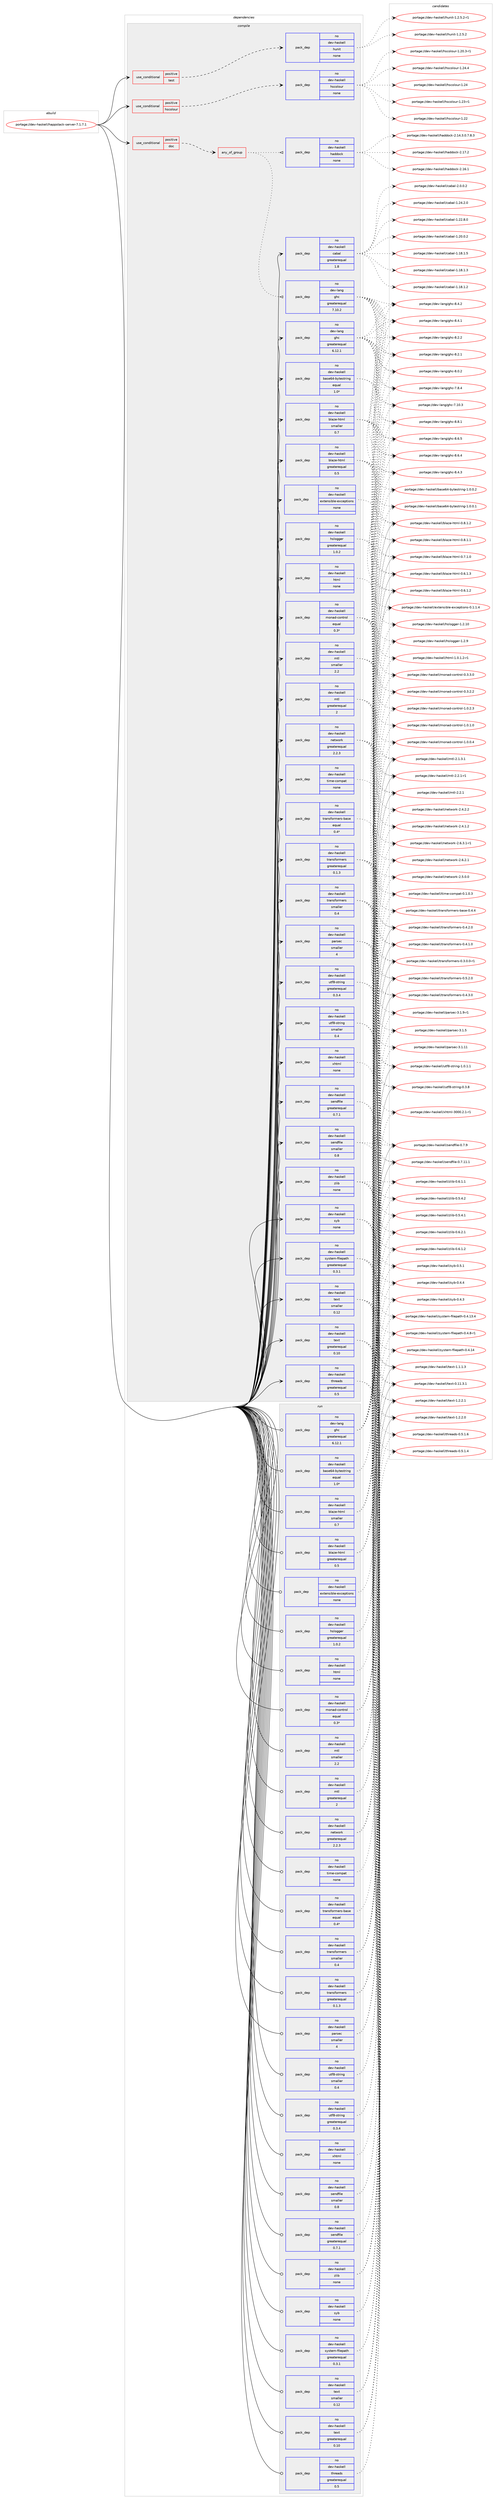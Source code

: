 digraph prolog {

# *************
# Graph options
# *************

newrank=true;
concentrate=true;
compound=true;
graph [rankdir=LR,fontname=Helvetica,fontsize=10,ranksep=1.5];#, ranksep=2.5, nodesep=0.2];
edge  [arrowhead=vee];
node  [fontname=Helvetica,fontsize=10];

# **********
# The ebuild
# **********

subgraph cluster_leftcol {
color=gray;
rank=same;
label=<<i>ebuild</i>>;
id [label="portage://dev-haskell/happstack-server-7.1.7.1", color=red, width=4, href="../dev-haskell/happstack-server-7.1.7.1.svg"];
}

# ****************
# The dependencies
# ****************

subgraph cluster_midcol {
color=gray;
label=<<i>dependencies</i>>;
subgraph cluster_compile {
fillcolor="#eeeeee";
style=filled;
label=<<i>compile</i>>;
subgraph cond133745 {
dependency560745 [label=<<TABLE BORDER="0" CELLBORDER="1" CELLSPACING="0" CELLPADDING="4"><TR><TD ROWSPAN="3" CELLPADDING="10">use_conditional</TD></TR><TR><TD>positive</TD></TR><TR><TD>doc</TD></TR></TABLE>>, shape=none, color=red];
subgraph any6367 {
dependency560746 [label=<<TABLE BORDER="0" CELLBORDER="1" CELLSPACING="0" CELLPADDING="4"><TR><TD CELLPADDING="10">any_of_group</TD></TR></TABLE>>, shape=none, color=red];subgraph pack420396 {
dependency560747 [label=<<TABLE BORDER="0" CELLBORDER="1" CELLSPACING="0" CELLPADDING="4" WIDTH="220"><TR><TD ROWSPAN="6" CELLPADDING="30">pack_dep</TD></TR><TR><TD WIDTH="110">no</TD></TR><TR><TD>dev-haskell</TD></TR><TR><TD>haddock</TD></TR><TR><TD>none</TD></TR><TR><TD></TD></TR></TABLE>>, shape=none, color=blue];
}
dependency560746:e -> dependency560747:w [weight=20,style="dotted",arrowhead="oinv"];
subgraph pack420397 {
dependency560748 [label=<<TABLE BORDER="0" CELLBORDER="1" CELLSPACING="0" CELLPADDING="4" WIDTH="220"><TR><TD ROWSPAN="6" CELLPADDING="30">pack_dep</TD></TR><TR><TD WIDTH="110">no</TD></TR><TR><TD>dev-lang</TD></TR><TR><TD>ghc</TD></TR><TR><TD>greaterequal</TD></TR><TR><TD>7.10.2</TD></TR></TABLE>>, shape=none, color=blue];
}
dependency560746:e -> dependency560748:w [weight=20,style="dotted",arrowhead="oinv"];
}
dependency560745:e -> dependency560746:w [weight=20,style="dashed",arrowhead="vee"];
}
id:e -> dependency560745:w [weight=20,style="solid",arrowhead="vee"];
subgraph cond133746 {
dependency560749 [label=<<TABLE BORDER="0" CELLBORDER="1" CELLSPACING="0" CELLPADDING="4"><TR><TD ROWSPAN="3" CELLPADDING="10">use_conditional</TD></TR><TR><TD>positive</TD></TR><TR><TD>hscolour</TD></TR></TABLE>>, shape=none, color=red];
subgraph pack420398 {
dependency560750 [label=<<TABLE BORDER="0" CELLBORDER="1" CELLSPACING="0" CELLPADDING="4" WIDTH="220"><TR><TD ROWSPAN="6" CELLPADDING="30">pack_dep</TD></TR><TR><TD WIDTH="110">no</TD></TR><TR><TD>dev-haskell</TD></TR><TR><TD>hscolour</TD></TR><TR><TD>none</TD></TR><TR><TD></TD></TR></TABLE>>, shape=none, color=blue];
}
dependency560749:e -> dependency560750:w [weight=20,style="dashed",arrowhead="vee"];
}
id:e -> dependency560749:w [weight=20,style="solid",arrowhead="vee"];
subgraph cond133747 {
dependency560751 [label=<<TABLE BORDER="0" CELLBORDER="1" CELLSPACING="0" CELLPADDING="4"><TR><TD ROWSPAN="3" CELLPADDING="10">use_conditional</TD></TR><TR><TD>positive</TD></TR><TR><TD>test</TD></TR></TABLE>>, shape=none, color=red];
subgraph pack420399 {
dependency560752 [label=<<TABLE BORDER="0" CELLBORDER="1" CELLSPACING="0" CELLPADDING="4" WIDTH="220"><TR><TD ROWSPAN="6" CELLPADDING="30">pack_dep</TD></TR><TR><TD WIDTH="110">no</TD></TR><TR><TD>dev-haskell</TD></TR><TR><TD>hunit</TD></TR><TR><TD>none</TD></TR><TR><TD></TD></TR></TABLE>>, shape=none, color=blue];
}
dependency560751:e -> dependency560752:w [weight=20,style="dashed",arrowhead="vee"];
}
id:e -> dependency560751:w [weight=20,style="solid",arrowhead="vee"];
subgraph pack420400 {
dependency560753 [label=<<TABLE BORDER="0" CELLBORDER="1" CELLSPACING="0" CELLPADDING="4" WIDTH="220"><TR><TD ROWSPAN="6" CELLPADDING="30">pack_dep</TD></TR><TR><TD WIDTH="110">no</TD></TR><TR><TD>dev-haskell</TD></TR><TR><TD>base64-bytestring</TD></TR><TR><TD>equal</TD></TR><TR><TD>1.0*</TD></TR></TABLE>>, shape=none, color=blue];
}
id:e -> dependency560753:w [weight=20,style="solid",arrowhead="vee"];
subgraph pack420401 {
dependency560754 [label=<<TABLE BORDER="0" CELLBORDER="1" CELLSPACING="0" CELLPADDING="4" WIDTH="220"><TR><TD ROWSPAN="6" CELLPADDING="30">pack_dep</TD></TR><TR><TD WIDTH="110">no</TD></TR><TR><TD>dev-haskell</TD></TR><TR><TD>blaze-html</TD></TR><TR><TD>greaterequal</TD></TR><TR><TD>0.5</TD></TR></TABLE>>, shape=none, color=blue];
}
id:e -> dependency560754:w [weight=20,style="solid",arrowhead="vee"];
subgraph pack420402 {
dependency560755 [label=<<TABLE BORDER="0" CELLBORDER="1" CELLSPACING="0" CELLPADDING="4" WIDTH="220"><TR><TD ROWSPAN="6" CELLPADDING="30">pack_dep</TD></TR><TR><TD WIDTH="110">no</TD></TR><TR><TD>dev-haskell</TD></TR><TR><TD>blaze-html</TD></TR><TR><TD>smaller</TD></TR><TR><TD>0.7</TD></TR></TABLE>>, shape=none, color=blue];
}
id:e -> dependency560755:w [weight=20,style="solid",arrowhead="vee"];
subgraph pack420403 {
dependency560756 [label=<<TABLE BORDER="0" CELLBORDER="1" CELLSPACING="0" CELLPADDING="4" WIDTH="220"><TR><TD ROWSPAN="6" CELLPADDING="30">pack_dep</TD></TR><TR><TD WIDTH="110">no</TD></TR><TR><TD>dev-haskell</TD></TR><TR><TD>cabal</TD></TR><TR><TD>greaterequal</TD></TR><TR><TD>1.8</TD></TR></TABLE>>, shape=none, color=blue];
}
id:e -> dependency560756:w [weight=20,style="solid",arrowhead="vee"];
subgraph pack420404 {
dependency560757 [label=<<TABLE BORDER="0" CELLBORDER="1" CELLSPACING="0" CELLPADDING="4" WIDTH="220"><TR><TD ROWSPAN="6" CELLPADDING="30">pack_dep</TD></TR><TR><TD WIDTH="110">no</TD></TR><TR><TD>dev-haskell</TD></TR><TR><TD>extensible-exceptions</TD></TR><TR><TD>none</TD></TR><TR><TD></TD></TR></TABLE>>, shape=none, color=blue];
}
id:e -> dependency560757:w [weight=20,style="solid",arrowhead="vee"];
subgraph pack420405 {
dependency560758 [label=<<TABLE BORDER="0" CELLBORDER="1" CELLSPACING="0" CELLPADDING="4" WIDTH="220"><TR><TD ROWSPAN="6" CELLPADDING="30">pack_dep</TD></TR><TR><TD WIDTH="110">no</TD></TR><TR><TD>dev-haskell</TD></TR><TR><TD>hslogger</TD></TR><TR><TD>greaterequal</TD></TR><TR><TD>1.0.2</TD></TR></TABLE>>, shape=none, color=blue];
}
id:e -> dependency560758:w [weight=20,style="solid",arrowhead="vee"];
subgraph pack420406 {
dependency560759 [label=<<TABLE BORDER="0" CELLBORDER="1" CELLSPACING="0" CELLPADDING="4" WIDTH="220"><TR><TD ROWSPAN="6" CELLPADDING="30">pack_dep</TD></TR><TR><TD WIDTH="110">no</TD></TR><TR><TD>dev-haskell</TD></TR><TR><TD>html</TD></TR><TR><TD>none</TD></TR><TR><TD></TD></TR></TABLE>>, shape=none, color=blue];
}
id:e -> dependency560759:w [weight=20,style="solid",arrowhead="vee"];
subgraph pack420407 {
dependency560760 [label=<<TABLE BORDER="0" CELLBORDER="1" CELLSPACING="0" CELLPADDING="4" WIDTH="220"><TR><TD ROWSPAN="6" CELLPADDING="30">pack_dep</TD></TR><TR><TD WIDTH="110">no</TD></TR><TR><TD>dev-haskell</TD></TR><TR><TD>monad-control</TD></TR><TR><TD>equal</TD></TR><TR><TD>0.3*</TD></TR></TABLE>>, shape=none, color=blue];
}
id:e -> dependency560760:w [weight=20,style="solid",arrowhead="vee"];
subgraph pack420408 {
dependency560761 [label=<<TABLE BORDER="0" CELLBORDER="1" CELLSPACING="0" CELLPADDING="4" WIDTH="220"><TR><TD ROWSPAN="6" CELLPADDING="30">pack_dep</TD></TR><TR><TD WIDTH="110">no</TD></TR><TR><TD>dev-haskell</TD></TR><TR><TD>mtl</TD></TR><TR><TD>greaterequal</TD></TR><TR><TD>2</TD></TR></TABLE>>, shape=none, color=blue];
}
id:e -> dependency560761:w [weight=20,style="solid",arrowhead="vee"];
subgraph pack420409 {
dependency560762 [label=<<TABLE BORDER="0" CELLBORDER="1" CELLSPACING="0" CELLPADDING="4" WIDTH="220"><TR><TD ROWSPAN="6" CELLPADDING="30">pack_dep</TD></TR><TR><TD WIDTH="110">no</TD></TR><TR><TD>dev-haskell</TD></TR><TR><TD>mtl</TD></TR><TR><TD>smaller</TD></TR><TR><TD>2.2</TD></TR></TABLE>>, shape=none, color=blue];
}
id:e -> dependency560762:w [weight=20,style="solid",arrowhead="vee"];
subgraph pack420410 {
dependency560763 [label=<<TABLE BORDER="0" CELLBORDER="1" CELLSPACING="0" CELLPADDING="4" WIDTH="220"><TR><TD ROWSPAN="6" CELLPADDING="30">pack_dep</TD></TR><TR><TD WIDTH="110">no</TD></TR><TR><TD>dev-haskell</TD></TR><TR><TD>network</TD></TR><TR><TD>greaterequal</TD></TR><TR><TD>2.2.3</TD></TR></TABLE>>, shape=none, color=blue];
}
id:e -> dependency560763:w [weight=20,style="solid",arrowhead="vee"];
subgraph pack420411 {
dependency560764 [label=<<TABLE BORDER="0" CELLBORDER="1" CELLSPACING="0" CELLPADDING="4" WIDTH="220"><TR><TD ROWSPAN="6" CELLPADDING="30">pack_dep</TD></TR><TR><TD WIDTH="110">no</TD></TR><TR><TD>dev-haskell</TD></TR><TR><TD>parsec</TD></TR><TR><TD>smaller</TD></TR><TR><TD>4</TD></TR></TABLE>>, shape=none, color=blue];
}
id:e -> dependency560764:w [weight=20,style="solid",arrowhead="vee"];
subgraph pack420412 {
dependency560765 [label=<<TABLE BORDER="0" CELLBORDER="1" CELLSPACING="0" CELLPADDING="4" WIDTH="220"><TR><TD ROWSPAN="6" CELLPADDING="30">pack_dep</TD></TR><TR><TD WIDTH="110">no</TD></TR><TR><TD>dev-haskell</TD></TR><TR><TD>sendfile</TD></TR><TR><TD>greaterequal</TD></TR><TR><TD>0.7.1</TD></TR></TABLE>>, shape=none, color=blue];
}
id:e -> dependency560765:w [weight=20,style="solid",arrowhead="vee"];
subgraph pack420413 {
dependency560766 [label=<<TABLE BORDER="0" CELLBORDER="1" CELLSPACING="0" CELLPADDING="4" WIDTH="220"><TR><TD ROWSPAN="6" CELLPADDING="30">pack_dep</TD></TR><TR><TD WIDTH="110">no</TD></TR><TR><TD>dev-haskell</TD></TR><TR><TD>sendfile</TD></TR><TR><TD>smaller</TD></TR><TR><TD>0.8</TD></TR></TABLE>>, shape=none, color=blue];
}
id:e -> dependency560766:w [weight=20,style="solid",arrowhead="vee"];
subgraph pack420414 {
dependency560767 [label=<<TABLE BORDER="0" CELLBORDER="1" CELLSPACING="0" CELLPADDING="4" WIDTH="220"><TR><TD ROWSPAN="6" CELLPADDING="30">pack_dep</TD></TR><TR><TD WIDTH="110">no</TD></TR><TR><TD>dev-haskell</TD></TR><TR><TD>syb</TD></TR><TR><TD>none</TD></TR><TR><TD></TD></TR></TABLE>>, shape=none, color=blue];
}
id:e -> dependency560767:w [weight=20,style="solid",arrowhead="vee"];
subgraph pack420415 {
dependency560768 [label=<<TABLE BORDER="0" CELLBORDER="1" CELLSPACING="0" CELLPADDING="4" WIDTH="220"><TR><TD ROWSPAN="6" CELLPADDING="30">pack_dep</TD></TR><TR><TD WIDTH="110">no</TD></TR><TR><TD>dev-haskell</TD></TR><TR><TD>system-filepath</TD></TR><TR><TD>greaterequal</TD></TR><TR><TD>0.3.1</TD></TR></TABLE>>, shape=none, color=blue];
}
id:e -> dependency560768:w [weight=20,style="solid",arrowhead="vee"];
subgraph pack420416 {
dependency560769 [label=<<TABLE BORDER="0" CELLBORDER="1" CELLSPACING="0" CELLPADDING="4" WIDTH="220"><TR><TD ROWSPAN="6" CELLPADDING="30">pack_dep</TD></TR><TR><TD WIDTH="110">no</TD></TR><TR><TD>dev-haskell</TD></TR><TR><TD>text</TD></TR><TR><TD>greaterequal</TD></TR><TR><TD>0.10</TD></TR></TABLE>>, shape=none, color=blue];
}
id:e -> dependency560769:w [weight=20,style="solid",arrowhead="vee"];
subgraph pack420417 {
dependency560770 [label=<<TABLE BORDER="0" CELLBORDER="1" CELLSPACING="0" CELLPADDING="4" WIDTH="220"><TR><TD ROWSPAN="6" CELLPADDING="30">pack_dep</TD></TR><TR><TD WIDTH="110">no</TD></TR><TR><TD>dev-haskell</TD></TR><TR><TD>text</TD></TR><TR><TD>smaller</TD></TR><TR><TD>0.12</TD></TR></TABLE>>, shape=none, color=blue];
}
id:e -> dependency560770:w [weight=20,style="solid",arrowhead="vee"];
subgraph pack420418 {
dependency560771 [label=<<TABLE BORDER="0" CELLBORDER="1" CELLSPACING="0" CELLPADDING="4" WIDTH="220"><TR><TD ROWSPAN="6" CELLPADDING="30">pack_dep</TD></TR><TR><TD WIDTH="110">no</TD></TR><TR><TD>dev-haskell</TD></TR><TR><TD>threads</TD></TR><TR><TD>greaterequal</TD></TR><TR><TD>0.5</TD></TR></TABLE>>, shape=none, color=blue];
}
id:e -> dependency560771:w [weight=20,style="solid",arrowhead="vee"];
subgraph pack420419 {
dependency560772 [label=<<TABLE BORDER="0" CELLBORDER="1" CELLSPACING="0" CELLPADDING="4" WIDTH="220"><TR><TD ROWSPAN="6" CELLPADDING="30">pack_dep</TD></TR><TR><TD WIDTH="110">no</TD></TR><TR><TD>dev-haskell</TD></TR><TR><TD>time-compat</TD></TR><TR><TD>none</TD></TR><TR><TD></TD></TR></TABLE>>, shape=none, color=blue];
}
id:e -> dependency560772:w [weight=20,style="solid",arrowhead="vee"];
subgraph pack420420 {
dependency560773 [label=<<TABLE BORDER="0" CELLBORDER="1" CELLSPACING="0" CELLPADDING="4" WIDTH="220"><TR><TD ROWSPAN="6" CELLPADDING="30">pack_dep</TD></TR><TR><TD WIDTH="110">no</TD></TR><TR><TD>dev-haskell</TD></TR><TR><TD>transformers</TD></TR><TR><TD>greaterequal</TD></TR><TR><TD>0.1.3</TD></TR></TABLE>>, shape=none, color=blue];
}
id:e -> dependency560773:w [weight=20,style="solid",arrowhead="vee"];
subgraph pack420421 {
dependency560774 [label=<<TABLE BORDER="0" CELLBORDER="1" CELLSPACING="0" CELLPADDING="4" WIDTH="220"><TR><TD ROWSPAN="6" CELLPADDING="30">pack_dep</TD></TR><TR><TD WIDTH="110">no</TD></TR><TR><TD>dev-haskell</TD></TR><TR><TD>transformers</TD></TR><TR><TD>smaller</TD></TR><TR><TD>0.4</TD></TR></TABLE>>, shape=none, color=blue];
}
id:e -> dependency560774:w [weight=20,style="solid",arrowhead="vee"];
subgraph pack420422 {
dependency560775 [label=<<TABLE BORDER="0" CELLBORDER="1" CELLSPACING="0" CELLPADDING="4" WIDTH="220"><TR><TD ROWSPAN="6" CELLPADDING="30">pack_dep</TD></TR><TR><TD WIDTH="110">no</TD></TR><TR><TD>dev-haskell</TD></TR><TR><TD>transformers-base</TD></TR><TR><TD>equal</TD></TR><TR><TD>0.4*</TD></TR></TABLE>>, shape=none, color=blue];
}
id:e -> dependency560775:w [weight=20,style="solid",arrowhead="vee"];
subgraph pack420423 {
dependency560776 [label=<<TABLE BORDER="0" CELLBORDER="1" CELLSPACING="0" CELLPADDING="4" WIDTH="220"><TR><TD ROWSPAN="6" CELLPADDING="30">pack_dep</TD></TR><TR><TD WIDTH="110">no</TD></TR><TR><TD>dev-haskell</TD></TR><TR><TD>utf8-string</TD></TR><TR><TD>greaterequal</TD></TR><TR><TD>0.3.4</TD></TR></TABLE>>, shape=none, color=blue];
}
id:e -> dependency560776:w [weight=20,style="solid",arrowhead="vee"];
subgraph pack420424 {
dependency560777 [label=<<TABLE BORDER="0" CELLBORDER="1" CELLSPACING="0" CELLPADDING="4" WIDTH="220"><TR><TD ROWSPAN="6" CELLPADDING="30">pack_dep</TD></TR><TR><TD WIDTH="110">no</TD></TR><TR><TD>dev-haskell</TD></TR><TR><TD>utf8-string</TD></TR><TR><TD>smaller</TD></TR><TR><TD>0.4</TD></TR></TABLE>>, shape=none, color=blue];
}
id:e -> dependency560777:w [weight=20,style="solid",arrowhead="vee"];
subgraph pack420425 {
dependency560778 [label=<<TABLE BORDER="0" CELLBORDER="1" CELLSPACING="0" CELLPADDING="4" WIDTH="220"><TR><TD ROWSPAN="6" CELLPADDING="30">pack_dep</TD></TR><TR><TD WIDTH="110">no</TD></TR><TR><TD>dev-haskell</TD></TR><TR><TD>xhtml</TD></TR><TR><TD>none</TD></TR><TR><TD></TD></TR></TABLE>>, shape=none, color=blue];
}
id:e -> dependency560778:w [weight=20,style="solid",arrowhead="vee"];
subgraph pack420426 {
dependency560779 [label=<<TABLE BORDER="0" CELLBORDER="1" CELLSPACING="0" CELLPADDING="4" WIDTH="220"><TR><TD ROWSPAN="6" CELLPADDING="30">pack_dep</TD></TR><TR><TD WIDTH="110">no</TD></TR><TR><TD>dev-haskell</TD></TR><TR><TD>zlib</TD></TR><TR><TD>none</TD></TR><TR><TD></TD></TR></TABLE>>, shape=none, color=blue];
}
id:e -> dependency560779:w [weight=20,style="solid",arrowhead="vee"];
subgraph pack420427 {
dependency560780 [label=<<TABLE BORDER="0" CELLBORDER="1" CELLSPACING="0" CELLPADDING="4" WIDTH="220"><TR><TD ROWSPAN="6" CELLPADDING="30">pack_dep</TD></TR><TR><TD WIDTH="110">no</TD></TR><TR><TD>dev-lang</TD></TR><TR><TD>ghc</TD></TR><TR><TD>greaterequal</TD></TR><TR><TD>6.12.1</TD></TR></TABLE>>, shape=none, color=blue];
}
id:e -> dependency560780:w [weight=20,style="solid",arrowhead="vee"];
}
subgraph cluster_compileandrun {
fillcolor="#eeeeee";
style=filled;
label=<<i>compile and run</i>>;
}
subgraph cluster_run {
fillcolor="#eeeeee";
style=filled;
label=<<i>run</i>>;
subgraph pack420428 {
dependency560781 [label=<<TABLE BORDER="0" CELLBORDER="1" CELLSPACING="0" CELLPADDING="4" WIDTH="220"><TR><TD ROWSPAN="6" CELLPADDING="30">pack_dep</TD></TR><TR><TD WIDTH="110">no</TD></TR><TR><TD>dev-haskell</TD></TR><TR><TD>base64-bytestring</TD></TR><TR><TD>equal</TD></TR><TR><TD>1.0*</TD></TR></TABLE>>, shape=none, color=blue];
}
id:e -> dependency560781:w [weight=20,style="solid",arrowhead="odot"];
subgraph pack420429 {
dependency560782 [label=<<TABLE BORDER="0" CELLBORDER="1" CELLSPACING="0" CELLPADDING="4" WIDTH="220"><TR><TD ROWSPAN="6" CELLPADDING="30">pack_dep</TD></TR><TR><TD WIDTH="110">no</TD></TR><TR><TD>dev-haskell</TD></TR><TR><TD>blaze-html</TD></TR><TR><TD>greaterequal</TD></TR><TR><TD>0.5</TD></TR></TABLE>>, shape=none, color=blue];
}
id:e -> dependency560782:w [weight=20,style="solid",arrowhead="odot"];
subgraph pack420430 {
dependency560783 [label=<<TABLE BORDER="0" CELLBORDER="1" CELLSPACING="0" CELLPADDING="4" WIDTH="220"><TR><TD ROWSPAN="6" CELLPADDING="30">pack_dep</TD></TR><TR><TD WIDTH="110">no</TD></TR><TR><TD>dev-haskell</TD></TR><TR><TD>blaze-html</TD></TR><TR><TD>smaller</TD></TR><TR><TD>0.7</TD></TR></TABLE>>, shape=none, color=blue];
}
id:e -> dependency560783:w [weight=20,style="solid",arrowhead="odot"];
subgraph pack420431 {
dependency560784 [label=<<TABLE BORDER="0" CELLBORDER="1" CELLSPACING="0" CELLPADDING="4" WIDTH="220"><TR><TD ROWSPAN="6" CELLPADDING="30">pack_dep</TD></TR><TR><TD WIDTH="110">no</TD></TR><TR><TD>dev-haskell</TD></TR><TR><TD>extensible-exceptions</TD></TR><TR><TD>none</TD></TR><TR><TD></TD></TR></TABLE>>, shape=none, color=blue];
}
id:e -> dependency560784:w [weight=20,style="solid",arrowhead="odot"];
subgraph pack420432 {
dependency560785 [label=<<TABLE BORDER="0" CELLBORDER="1" CELLSPACING="0" CELLPADDING="4" WIDTH="220"><TR><TD ROWSPAN="6" CELLPADDING="30">pack_dep</TD></TR><TR><TD WIDTH="110">no</TD></TR><TR><TD>dev-haskell</TD></TR><TR><TD>hslogger</TD></TR><TR><TD>greaterequal</TD></TR><TR><TD>1.0.2</TD></TR></TABLE>>, shape=none, color=blue];
}
id:e -> dependency560785:w [weight=20,style="solid",arrowhead="odot"];
subgraph pack420433 {
dependency560786 [label=<<TABLE BORDER="0" CELLBORDER="1" CELLSPACING="0" CELLPADDING="4" WIDTH="220"><TR><TD ROWSPAN="6" CELLPADDING="30">pack_dep</TD></TR><TR><TD WIDTH="110">no</TD></TR><TR><TD>dev-haskell</TD></TR><TR><TD>html</TD></TR><TR><TD>none</TD></TR><TR><TD></TD></TR></TABLE>>, shape=none, color=blue];
}
id:e -> dependency560786:w [weight=20,style="solid",arrowhead="odot"];
subgraph pack420434 {
dependency560787 [label=<<TABLE BORDER="0" CELLBORDER="1" CELLSPACING="0" CELLPADDING="4" WIDTH="220"><TR><TD ROWSPAN="6" CELLPADDING="30">pack_dep</TD></TR><TR><TD WIDTH="110">no</TD></TR><TR><TD>dev-haskell</TD></TR><TR><TD>monad-control</TD></TR><TR><TD>equal</TD></TR><TR><TD>0.3*</TD></TR></TABLE>>, shape=none, color=blue];
}
id:e -> dependency560787:w [weight=20,style="solid",arrowhead="odot"];
subgraph pack420435 {
dependency560788 [label=<<TABLE BORDER="0" CELLBORDER="1" CELLSPACING="0" CELLPADDING="4" WIDTH="220"><TR><TD ROWSPAN="6" CELLPADDING="30">pack_dep</TD></TR><TR><TD WIDTH="110">no</TD></TR><TR><TD>dev-haskell</TD></TR><TR><TD>mtl</TD></TR><TR><TD>greaterequal</TD></TR><TR><TD>2</TD></TR></TABLE>>, shape=none, color=blue];
}
id:e -> dependency560788:w [weight=20,style="solid",arrowhead="odot"];
subgraph pack420436 {
dependency560789 [label=<<TABLE BORDER="0" CELLBORDER="1" CELLSPACING="0" CELLPADDING="4" WIDTH="220"><TR><TD ROWSPAN="6" CELLPADDING="30">pack_dep</TD></TR><TR><TD WIDTH="110">no</TD></TR><TR><TD>dev-haskell</TD></TR><TR><TD>mtl</TD></TR><TR><TD>smaller</TD></TR><TR><TD>2.2</TD></TR></TABLE>>, shape=none, color=blue];
}
id:e -> dependency560789:w [weight=20,style="solid",arrowhead="odot"];
subgraph pack420437 {
dependency560790 [label=<<TABLE BORDER="0" CELLBORDER="1" CELLSPACING="0" CELLPADDING="4" WIDTH="220"><TR><TD ROWSPAN="6" CELLPADDING="30">pack_dep</TD></TR><TR><TD WIDTH="110">no</TD></TR><TR><TD>dev-haskell</TD></TR><TR><TD>network</TD></TR><TR><TD>greaterequal</TD></TR><TR><TD>2.2.3</TD></TR></TABLE>>, shape=none, color=blue];
}
id:e -> dependency560790:w [weight=20,style="solid",arrowhead="odot"];
subgraph pack420438 {
dependency560791 [label=<<TABLE BORDER="0" CELLBORDER="1" CELLSPACING="0" CELLPADDING="4" WIDTH="220"><TR><TD ROWSPAN="6" CELLPADDING="30">pack_dep</TD></TR><TR><TD WIDTH="110">no</TD></TR><TR><TD>dev-haskell</TD></TR><TR><TD>parsec</TD></TR><TR><TD>smaller</TD></TR><TR><TD>4</TD></TR></TABLE>>, shape=none, color=blue];
}
id:e -> dependency560791:w [weight=20,style="solid",arrowhead="odot"];
subgraph pack420439 {
dependency560792 [label=<<TABLE BORDER="0" CELLBORDER="1" CELLSPACING="0" CELLPADDING="4" WIDTH="220"><TR><TD ROWSPAN="6" CELLPADDING="30">pack_dep</TD></TR><TR><TD WIDTH="110">no</TD></TR><TR><TD>dev-haskell</TD></TR><TR><TD>sendfile</TD></TR><TR><TD>greaterequal</TD></TR><TR><TD>0.7.1</TD></TR></TABLE>>, shape=none, color=blue];
}
id:e -> dependency560792:w [weight=20,style="solid",arrowhead="odot"];
subgraph pack420440 {
dependency560793 [label=<<TABLE BORDER="0" CELLBORDER="1" CELLSPACING="0" CELLPADDING="4" WIDTH="220"><TR><TD ROWSPAN="6" CELLPADDING="30">pack_dep</TD></TR><TR><TD WIDTH="110">no</TD></TR><TR><TD>dev-haskell</TD></TR><TR><TD>sendfile</TD></TR><TR><TD>smaller</TD></TR><TR><TD>0.8</TD></TR></TABLE>>, shape=none, color=blue];
}
id:e -> dependency560793:w [weight=20,style="solid",arrowhead="odot"];
subgraph pack420441 {
dependency560794 [label=<<TABLE BORDER="0" CELLBORDER="1" CELLSPACING="0" CELLPADDING="4" WIDTH="220"><TR><TD ROWSPAN="6" CELLPADDING="30">pack_dep</TD></TR><TR><TD WIDTH="110">no</TD></TR><TR><TD>dev-haskell</TD></TR><TR><TD>syb</TD></TR><TR><TD>none</TD></TR><TR><TD></TD></TR></TABLE>>, shape=none, color=blue];
}
id:e -> dependency560794:w [weight=20,style="solid",arrowhead="odot"];
subgraph pack420442 {
dependency560795 [label=<<TABLE BORDER="0" CELLBORDER="1" CELLSPACING="0" CELLPADDING="4" WIDTH="220"><TR><TD ROWSPAN="6" CELLPADDING="30">pack_dep</TD></TR><TR><TD WIDTH="110">no</TD></TR><TR><TD>dev-haskell</TD></TR><TR><TD>system-filepath</TD></TR><TR><TD>greaterequal</TD></TR><TR><TD>0.3.1</TD></TR></TABLE>>, shape=none, color=blue];
}
id:e -> dependency560795:w [weight=20,style="solid",arrowhead="odot"];
subgraph pack420443 {
dependency560796 [label=<<TABLE BORDER="0" CELLBORDER="1" CELLSPACING="0" CELLPADDING="4" WIDTH="220"><TR><TD ROWSPAN="6" CELLPADDING="30">pack_dep</TD></TR><TR><TD WIDTH="110">no</TD></TR><TR><TD>dev-haskell</TD></TR><TR><TD>text</TD></TR><TR><TD>greaterequal</TD></TR><TR><TD>0.10</TD></TR></TABLE>>, shape=none, color=blue];
}
id:e -> dependency560796:w [weight=20,style="solid",arrowhead="odot"];
subgraph pack420444 {
dependency560797 [label=<<TABLE BORDER="0" CELLBORDER="1" CELLSPACING="0" CELLPADDING="4" WIDTH="220"><TR><TD ROWSPAN="6" CELLPADDING="30">pack_dep</TD></TR><TR><TD WIDTH="110">no</TD></TR><TR><TD>dev-haskell</TD></TR><TR><TD>text</TD></TR><TR><TD>smaller</TD></TR><TR><TD>0.12</TD></TR></TABLE>>, shape=none, color=blue];
}
id:e -> dependency560797:w [weight=20,style="solid",arrowhead="odot"];
subgraph pack420445 {
dependency560798 [label=<<TABLE BORDER="0" CELLBORDER="1" CELLSPACING="0" CELLPADDING="4" WIDTH="220"><TR><TD ROWSPAN="6" CELLPADDING="30">pack_dep</TD></TR><TR><TD WIDTH="110">no</TD></TR><TR><TD>dev-haskell</TD></TR><TR><TD>threads</TD></TR><TR><TD>greaterequal</TD></TR><TR><TD>0.5</TD></TR></TABLE>>, shape=none, color=blue];
}
id:e -> dependency560798:w [weight=20,style="solid",arrowhead="odot"];
subgraph pack420446 {
dependency560799 [label=<<TABLE BORDER="0" CELLBORDER="1" CELLSPACING="0" CELLPADDING="4" WIDTH="220"><TR><TD ROWSPAN="6" CELLPADDING="30">pack_dep</TD></TR><TR><TD WIDTH="110">no</TD></TR><TR><TD>dev-haskell</TD></TR><TR><TD>time-compat</TD></TR><TR><TD>none</TD></TR><TR><TD></TD></TR></TABLE>>, shape=none, color=blue];
}
id:e -> dependency560799:w [weight=20,style="solid",arrowhead="odot"];
subgraph pack420447 {
dependency560800 [label=<<TABLE BORDER="0" CELLBORDER="1" CELLSPACING="0" CELLPADDING="4" WIDTH="220"><TR><TD ROWSPAN="6" CELLPADDING="30">pack_dep</TD></TR><TR><TD WIDTH="110">no</TD></TR><TR><TD>dev-haskell</TD></TR><TR><TD>transformers</TD></TR><TR><TD>greaterequal</TD></TR><TR><TD>0.1.3</TD></TR></TABLE>>, shape=none, color=blue];
}
id:e -> dependency560800:w [weight=20,style="solid",arrowhead="odot"];
subgraph pack420448 {
dependency560801 [label=<<TABLE BORDER="0" CELLBORDER="1" CELLSPACING="0" CELLPADDING="4" WIDTH="220"><TR><TD ROWSPAN="6" CELLPADDING="30">pack_dep</TD></TR><TR><TD WIDTH="110">no</TD></TR><TR><TD>dev-haskell</TD></TR><TR><TD>transformers</TD></TR><TR><TD>smaller</TD></TR><TR><TD>0.4</TD></TR></TABLE>>, shape=none, color=blue];
}
id:e -> dependency560801:w [weight=20,style="solid",arrowhead="odot"];
subgraph pack420449 {
dependency560802 [label=<<TABLE BORDER="0" CELLBORDER="1" CELLSPACING="0" CELLPADDING="4" WIDTH="220"><TR><TD ROWSPAN="6" CELLPADDING="30">pack_dep</TD></TR><TR><TD WIDTH="110">no</TD></TR><TR><TD>dev-haskell</TD></TR><TR><TD>transformers-base</TD></TR><TR><TD>equal</TD></TR><TR><TD>0.4*</TD></TR></TABLE>>, shape=none, color=blue];
}
id:e -> dependency560802:w [weight=20,style="solid",arrowhead="odot"];
subgraph pack420450 {
dependency560803 [label=<<TABLE BORDER="0" CELLBORDER="1" CELLSPACING="0" CELLPADDING="4" WIDTH="220"><TR><TD ROWSPAN="6" CELLPADDING="30">pack_dep</TD></TR><TR><TD WIDTH="110">no</TD></TR><TR><TD>dev-haskell</TD></TR><TR><TD>utf8-string</TD></TR><TR><TD>greaterequal</TD></TR><TR><TD>0.3.4</TD></TR></TABLE>>, shape=none, color=blue];
}
id:e -> dependency560803:w [weight=20,style="solid",arrowhead="odot"];
subgraph pack420451 {
dependency560804 [label=<<TABLE BORDER="0" CELLBORDER="1" CELLSPACING="0" CELLPADDING="4" WIDTH="220"><TR><TD ROWSPAN="6" CELLPADDING="30">pack_dep</TD></TR><TR><TD WIDTH="110">no</TD></TR><TR><TD>dev-haskell</TD></TR><TR><TD>utf8-string</TD></TR><TR><TD>smaller</TD></TR><TR><TD>0.4</TD></TR></TABLE>>, shape=none, color=blue];
}
id:e -> dependency560804:w [weight=20,style="solid",arrowhead="odot"];
subgraph pack420452 {
dependency560805 [label=<<TABLE BORDER="0" CELLBORDER="1" CELLSPACING="0" CELLPADDING="4" WIDTH="220"><TR><TD ROWSPAN="6" CELLPADDING="30">pack_dep</TD></TR><TR><TD WIDTH="110">no</TD></TR><TR><TD>dev-haskell</TD></TR><TR><TD>xhtml</TD></TR><TR><TD>none</TD></TR><TR><TD></TD></TR></TABLE>>, shape=none, color=blue];
}
id:e -> dependency560805:w [weight=20,style="solid",arrowhead="odot"];
subgraph pack420453 {
dependency560806 [label=<<TABLE BORDER="0" CELLBORDER="1" CELLSPACING="0" CELLPADDING="4" WIDTH="220"><TR><TD ROWSPAN="6" CELLPADDING="30">pack_dep</TD></TR><TR><TD WIDTH="110">no</TD></TR><TR><TD>dev-haskell</TD></TR><TR><TD>zlib</TD></TR><TR><TD>none</TD></TR><TR><TD></TD></TR></TABLE>>, shape=none, color=blue];
}
id:e -> dependency560806:w [weight=20,style="solid",arrowhead="odot"];
subgraph pack420454 {
dependency560807 [label=<<TABLE BORDER="0" CELLBORDER="1" CELLSPACING="0" CELLPADDING="4" WIDTH="220"><TR><TD ROWSPAN="6" CELLPADDING="30">pack_dep</TD></TR><TR><TD WIDTH="110">no</TD></TR><TR><TD>dev-lang</TD></TR><TR><TD>ghc</TD></TR><TR><TD>greaterequal</TD></TR><TR><TD>6.12.1</TD></TR></TABLE>>, shape=none, color=blue];
}
id:e -> dependency560807:w [weight=20,style="solid",arrowhead="odot"];
}
}

# **************
# The candidates
# **************

subgraph cluster_choices {
rank=same;
color=gray;
label=<<i>candidates</i>>;

subgraph choice420396 {
color=black;
nodesep=1;
choice100101118451049711510710110810847104971001001119910745504649554650 [label="portage://dev-haskell/haddock-2.17.2", color=red, width=4,href="../dev-haskell/haddock-2.17.2.svg"];
choice100101118451049711510710110810847104971001001119910745504649544649 [label="portage://dev-haskell/haddock-2.16.1", color=red, width=4,href="../dev-haskell/haddock-2.16.1.svg"];
choice1001011184510497115107101108108471049710010011199107455046495246514648465546564651 [label="portage://dev-haskell/haddock-2.14.3.0.7.8.3", color=red, width=4,href="../dev-haskell/haddock-2.14.3.0.7.8.3.svg"];
dependency560747:e -> choice100101118451049711510710110810847104971001001119910745504649554650:w [style=dotted,weight="100"];
dependency560747:e -> choice100101118451049711510710110810847104971001001119910745504649544649:w [style=dotted,weight="100"];
dependency560747:e -> choice1001011184510497115107101108108471049710010011199107455046495246514648465546564651:w [style=dotted,weight="100"];
}
subgraph choice420397 {
color=black;
nodesep=1;
choice10010111845108971101034710310499455646564649 [label="portage://dev-lang/ghc-8.8.1", color=red, width=4,href="../dev-lang/ghc-8.8.1.svg"];
choice10010111845108971101034710310499455646544653 [label="portage://dev-lang/ghc-8.6.5", color=red, width=4,href="../dev-lang/ghc-8.6.5.svg"];
choice10010111845108971101034710310499455646544652 [label="portage://dev-lang/ghc-8.6.4", color=red, width=4,href="../dev-lang/ghc-8.6.4.svg"];
choice10010111845108971101034710310499455646524651 [label="portage://dev-lang/ghc-8.4.3", color=red, width=4,href="../dev-lang/ghc-8.4.3.svg"];
choice10010111845108971101034710310499455646524650 [label="portage://dev-lang/ghc-8.4.2", color=red, width=4,href="../dev-lang/ghc-8.4.2.svg"];
choice10010111845108971101034710310499455646524649 [label="portage://dev-lang/ghc-8.4.1", color=red, width=4,href="../dev-lang/ghc-8.4.1.svg"];
choice10010111845108971101034710310499455646504650 [label="portage://dev-lang/ghc-8.2.2", color=red, width=4,href="../dev-lang/ghc-8.2.2.svg"];
choice10010111845108971101034710310499455646504649 [label="portage://dev-lang/ghc-8.2.1", color=red, width=4,href="../dev-lang/ghc-8.2.1.svg"];
choice10010111845108971101034710310499455646484650 [label="portage://dev-lang/ghc-8.0.2", color=red, width=4,href="../dev-lang/ghc-8.0.2.svg"];
choice10010111845108971101034710310499455546564652 [label="portage://dev-lang/ghc-7.8.4", color=red, width=4,href="../dev-lang/ghc-7.8.4.svg"];
choice1001011184510897110103471031049945554649484651 [label="portage://dev-lang/ghc-7.10.3", color=red, width=4,href="../dev-lang/ghc-7.10.3.svg"];
dependency560748:e -> choice10010111845108971101034710310499455646564649:w [style=dotted,weight="100"];
dependency560748:e -> choice10010111845108971101034710310499455646544653:w [style=dotted,weight="100"];
dependency560748:e -> choice10010111845108971101034710310499455646544652:w [style=dotted,weight="100"];
dependency560748:e -> choice10010111845108971101034710310499455646524651:w [style=dotted,weight="100"];
dependency560748:e -> choice10010111845108971101034710310499455646524650:w [style=dotted,weight="100"];
dependency560748:e -> choice10010111845108971101034710310499455646524649:w [style=dotted,weight="100"];
dependency560748:e -> choice10010111845108971101034710310499455646504650:w [style=dotted,weight="100"];
dependency560748:e -> choice10010111845108971101034710310499455646504649:w [style=dotted,weight="100"];
dependency560748:e -> choice10010111845108971101034710310499455646484650:w [style=dotted,weight="100"];
dependency560748:e -> choice10010111845108971101034710310499455546564652:w [style=dotted,weight="100"];
dependency560748:e -> choice1001011184510897110103471031049945554649484651:w [style=dotted,weight="100"];
}
subgraph choice420398 {
color=black;
nodesep=1;
choice1001011184510497115107101108108471041159911110811111711445494650524652 [label="portage://dev-haskell/hscolour-1.24.4", color=red, width=4,href="../dev-haskell/hscolour-1.24.4.svg"];
choice100101118451049711510710110810847104115991111081111171144549465052 [label="portage://dev-haskell/hscolour-1.24", color=red, width=4,href="../dev-haskell/hscolour-1.24.svg"];
choice1001011184510497115107101108108471041159911110811111711445494650514511449 [label="portage://dev-haskell/hscolour-1.23-r1", color=red, width=4,href="../dev-haskell/hscolour-1.23-r1.svg"];
choice100101118451049711510710110810847104115991111081111171144549465050 [label="portage://dev-haskell/hscolour-1.22", color=red, width=4,href="../dev-haskell/hscolour-1.22.svg"];
choice10010111845104971151071011081084710411599111108111117114454946504846514511449 [label="portage://dev-haskell/hscolour-1.20.3-r1", color=red, width=4,href="../dev-haskell/hscolour-1.20.3-r1.svg"];
dependency560750:e -> choice1001011184510497115107101108108471041159911110811111711445494650524652:w [style=dotted,weight="100"];
dependency560750:e -> choice100101118451049711510710110810847104115991111081111171144549465052:w [style=dotted,weight="100"];
dependency560750:e -> choice1001011184510497115107101108108471041159911110811111711445494650514511449:w [style=dotted,weight="100"];
dependency560750:e -> choice100101118451049711510710110810847104115991111081111171144549465050:w [style=dotted,weight="100"];
dependency560750:e -> choice10010111845104971151071011081084710411599111108111117114454946504846514511449:w [style=dotted,weight="100"];
}
subgraph choice420399 {
color=black;
nodesep=1;
choice10010111845104971151071011081084710411711010511645494650465346504511449 [label="portage://dev-haskell/hunit-1.2.5.2-r1", color=red, width=4,href="../dev-haskell/hunit-1.2.5.2-r1.svg"];
choice1001011184510497115107101108108471041171101051164549465046534650 [label="portage://dev-haskell/hunit-1.2.5.2", color=red, width=4,href="../dev-haskell/hunit-1.2.5.2.svg"];
dependency560752:e -> choice10010111845104971151071011081084710411711010511645494650465346504511449:w [style=dotted,weight="100"];
dependency560752:e -> choice1001011184510497115107101108108471041171101051164549465046534650:w [style=dotted,weight="100"];
}
subgraph choice420400 {
color=black;
nodesep=1;
choice1001011184510497115107101108108479897115101545245981211161011151161141051101034549464846484650 [label="portage://dev-haskell/base64-bytestring-1.0.0.2", color=red, width=4,href="../dev-haskell/base64-bytestring-1.0.0.2.svg"];
choice1001011184510497115107101108108479897115101545245981211161011151161141051101034549464846484649 [label="portage://dev-haskell/base64-bytestring-1.0.0.1", color=red, width=4,href="../dev-haskell/base64-bytestring-1.0.0.1.svg"];
dependency560753:e -> choice1001011184510497115107101108108479897115101545245981211161011151161141051101034549464846484650:w [style=dotted,weight="100"];
dependency560753:e -> choice1001011184510497115107101108108479897115101545245981211161011151161141051101034549464846484649:w [style=dotted,weight="100"];
}
subgraph choice420401 {
color=black;
nodesep=1;
choice1001011184510497115107101108108479810897122101451041161091084548465646494650 [label="portage://dev-haskell/blaze-html-0.8.1.2", color=red, width=4,href="../dev-haskell/blaze-html-0.8.1.2.svg"];
choice1001011184510497115107101108108479810897122101451041161091084548465646494649 [label="portage://dev-haskell/blaze-html-0.8.1.1", color=red, width=4,href="../dev-haskell/blaze-html-0.8.1.1.svg"];
choice1001011184510497115107101108108479810897122101451041161091084548465546494648 [label="portage://dev-haskell/blaze-html-0.7.1.0", color=red, width=4,href="../dev-haskell/blaze-html-0.7.1.0.svg"];
choice1001011184510497115107101108108479810897122101451041161091084548465446494651 [label="portage://dev-haskell/blaze-html-0.6.1.3", color=red, width=4,href="../dev-haskell/blaze-html-0.6.1.3.svg"];
choice1001011184510497115107101108108479810897122101451041161091084548465446494650 [label="portage://dev-haskell/blaze-html-0.6.1.2", color=red, width=4,href="../dev-haskell/blaze-html-0.6.1.2.svg"];
dependency560754:e -> choice1001011184510497115107101108108479810897122101451041161091084548465646494650:w [style=dotted,weight="100"];
dependency560754:e -> choice1001011184510497115107101108108479810897122101451041161091084548465646494649:w [style=dotted,weight="100"];
dependency560754:e -> choice1001011184510497115107101108108479810897122101451041161091084548465546494648:w [style=dotted,weight="100"];
dependency560754:e -> choice1001011184510497115107101108108479810897122101451041161091084548465446494651:w [style=dotted,weight="100"];
dependency560754:e -> choice1001011184510497115107101108108479810897122101451041161091084548465446494650:w [style=dotted,weight="100"];
}
subgraph choice420402 {
color=black;
nodesep=1;
choice1001011184510497115107101108108479810897122101451041161091084548465646494650 [label="portage://dev-haskell/blaze-html-0.8.1.2", color=red, width=4,href="../dev-haskell/blaze-html-0.8.1.2.svg"];
choice1001011184510497115107101108108479810897122101451041161091084548465646494649 [label="portage://dev-haskell/blaze-html-0.8.1.1", color=red, width=4,href="../dev-haskell/blaze-html-0.8.1.1.svg"];
choice1001011184510497115107101108108479810897122101451041161091084548465546494648 [label="portage://dev-haskell/blaze-html-0.7.1.0", color=red, width=4,href="../dev-haskell/blaze-html-0.7.1.0.svg"];
choice1001011184510497115107101108108479810897122101451041161091084548465446494651 [label="portage://dev-haskell/blaze-html-0.6.1.3", color=red, width=4,href="../dev-haskell/blaze-html-0.6.1.3.svg"];
choice1001011184510497115107101108108479810897122101451041161091084548465446494650 [label="portage://dev-haskell/blaze-html-0.6.1.2", color=red, width=4,href="../dev-haskell/blaze-html-0.6.1.2.svg"];
dependency560755:e -> choice1001011184510497115107101108108479810897122101451041161091084548465646494650:w [style=dotted,weight="100"];
dependency560755:e -> choice1001011184510497115107101108108479810897122101451041161091084548465646494649:w [style=dotted,weight="100"];
dependency560755:e -> choice1001011184510497115107101108108479810897122101451041161091084548465546494648:w [style=dotted,weight="100"];
dependency560755:e -> choice1001011184510497115107101108108479810897122101451041161091084548465446494651:w [style=dotted,weight="100"];
dependency560755:e -> choice1001011184510497115107101108108479810897122101451041161091084548465446494650:w [style=dotted,weight="100"];
}
subgraph choice420403 {
color=black;
nodesep=1;
choice100101118451049711510710110810847999798971084550464846484650 [label="portage://dev-haskell/cabal-2.0.0.2", color=red, width=4,href="../dev-haskell/cabal-2.0.0.2.svg"];
choice10010111845104971151071011081084799979897108454946505246504648 [label="portage://dev-haskell/cabal-1.24.2.0", color=red, width=4,href="../dev-haskell/cabal-1.24.2.0.svg"];
choice10010111845104971151071011081084799979897108454946505046564648 [label="portage://dev-haskell/cabal-1.22.8.0", color=red, width=4,href="../dev-haskell/cabal-1.22.8.0.svg"];
choice10010111845104971151071011081084799979897108454946504846484650 [label="portage://dev-haskell/cabal-1.20.0.2", color=red, width=4,href="../dev-haskell/cabal-1.20.0.2.svg"];
choice10010111845104971151071011081084799979897108454946495646494653 [label="portage://dev-haskell/cabal-1.18.1.5", color=red, width=4,href="../dev-haskell/cabal-1.18.1.5.svg"];
choice10010111845104971151071011081084799979897108454946495646494651 [label="portage://dev-haskell/cabal-1.18.1.3", color=red, width=4,href="../dev-haskell/cabal-1.18.1.3.svg"];
choice10010111845104971151071011081084799979897108454946495646494650 [label="portage://dev-haskell/cabal-1.18.1.2", color=red, width=4,href="../dev-haskell/cabal-1.18.1.2.svg"];
dependency560756:e -> choice100101118451049711510710110810847999798971084550464846484650:w [style=dotted,weight="100"];
dependency560756:e -> choice10010111845104971151071011081084799979897108454946505246504648:w [style=dotted,weight="100"];
dependency560756:e -> choice10010111845104971151071011081084799979897108454946505046564648:w [style=dotted,weight="100"];
dependency560756:e -> choice10010111845104971151071011081084799979897108454946504846484650:w [style=dotted,weight="100"];
dependency560756:e -> choice10010111845104971151071011081084799979897108454946495646494653:w [style=dotted,weight="100"];
dependency560756:e -> choice10010111845104971151071011081084799979897108454946495646494651:w [style=dotted,weight="100"];
dependency560756:e -> choice10010111845104971151071011081084799979897108454946495646494650:w [style=dotted,weight="100"];
}
subgraph choice420404 {
color=black;
nodesep=1;
choice1001011184510497115107101108108471011201161011101151059810810145101120991011121161051111101154548464946494652 [label="portage://dev-haskell/extensible-exceptions-0.1.1.4", color=red, width=4,href="../dev-haskell/extensible-exceptions-0.1.1.4.svg"];
dependency560757:e -> choice1001011184510497115107101108108471011201161011101151059810810145101120991011121161051111101154548464946494652:w [style=dotted,weight="100"];
}
subgraph choice420405 {
color=black;
nodesep=1;
choice100101118451049711510710110810847104115108111103103101114454946504657 [label="portage://dev-haskell/hslogger-1.2.9", color=red, width=4,href="../dev-haskell/hslogger-1.2.9.svg"];
choice10010111845104971151071011081084710411510811110310310111445494650464948 [label="portage://dev-haskell/hslogger-1.2.10", color=red, width=4,href="../dev-haskell/hslogger-1.2.10.svg"];
dependency560758:e -> choice100101118451049711510710110810847104115108111103103101114454946504657:w [style=dotted,weight="100"];
dependency560758:e -> choice10010111845104971151071011081084710411510811110310310111445494650464948:w [style=dotted,weight="100"];
}
subgraph choice420406 {
color=black;
nodesep=1;
choice10010111845104971151071011081084710411610910845494648464946504511449 [label="portage://dev-haskell/html-1.0.1.2-r1", color=red, width=4,href="../dev-haskell/html-1.0.1.2-r1.svg"];
dependency560759:e -> choice10010111845104971151071011081084710411610910845494648464946504511449:w [style=dotted,weight="100"];
}
subgraph choice420407 {
color=black;
nodesep=1;
choice1001011184510497115107101108108471091111109710045991111101161141111084549464846504651 [label="portage://dev-haskell/monad-control-1.0.2.3", color=red, width=4,href="../dev-haskell/monad-control-1.0.2.3.svg"];
choice1001011184510497115107101108108471091111109710045991111101161141111084549464846494648 [label="portage://dev-haskell/monad-control-1.0.1.0", color=red, width=4,href="../dev-haskell/monad-control-1.0.1.0.svg"];
choice1001011184510497115107101108108471091111109710045991111101161141111084549464846484652 [label="portage://dev-haskell/monad-control-1.0.0.4", color=red, width=4,href="../dev-haskell/monad-control-1.0.0.4.svg"];
choice1001011184510497115107101108108471091111109710045991111101161141111084548465146514648 [label="portage://dev-haskell/monad-control-0.3.3.0", color=red, width=4,href="../dev-haskell/monad-control-0.3.3.0.svg"];
choice1001011184510497115107101108108471091111109710045991111101161141111084548465146504650 [label="portage://dev-haskell/monad-control-0.3.2.2", color=red, width=4,href="../dev-haskell/monad-control-0.3.2.2.svg"];
dependency560760:e -> choice1001011184510497115107101108108471091111109710045991111101161141111084549464846504651:w [style=dotted,weight="100"];
dependency560760:e -> choice1001011184510497115107101108108471091111109710045991111101161141111084549464846494648:w [style=dotted,weight="100"];
dependency560760:e -> choice1001011184510497115107101108108471091111109710045991111101161141111084549464846484652:w [style=dotted,weight="100"];
dependency560760:e -> choice1001011184510497115107101108108471091111109710045991111101161141111084548465146514648:w [style=dotted,weight="100"];
dependency560760:e -> choice1001011184510497115107101108108471091111109710045991111101161141111084548465146504650:w [style=dotted,weight="100"];
}
subgraph choice420408 {
color=black;
nodesep=1;
choice1001011184510497115107101108108471091161084550465046494511449 [label="portage://dev-haskell/mtl-2.2.1-r1", color=red, width=4,href="../dev-haskell/mtl-2.2.1-r1.svg"];
choice100101118451049711510710110810847109116108455046504649 [label="portage://dev-haskell/mtl-2.2.1", color=red, width=4,href="../dev-haskell/mtl-2.2.1.svg"];
choice1001011184510497115107101108108471091161084550464946514649 [label="portage://dev-haskell/mtl-2.1.3.1", color=red, width=4,href="../dev-haskell/mtl-2.1.3.1.svg"];
dependency560761:e -> choice1001011184510497115107101108108471091161084550465046494511449:w [style=dotted,weight="100"];
dependency560761:e -> choice100101118451049711510710110810847109116108455046504649:w [style=dotted,weight="100"];
dependency560761:e -> choice1001011184510497115107101108108471091161084550464946514649:w [style=dotted,weight="100"];
}
subgraph choice420409 {
color=black;
nodesep=1;
choice1001011184510497115107101108108471091161084550465046494511449 [label="portage://dev-haskell/mtl-2.2.1-r1", color=red, width=4,href="../dev-haskell/mtl-2.2.1-r1.svg"];
choice100101118451049711510710110810847109116108455046504649 [label="portage://dev-haskell/mtl-2.2.1", color=red, width=4,href="../dev-haskell/mtl-2.2.1.svg"];
choice1001011184510497115107101108108471091161084550464946514649 [label="portage://dev-haskell/mtl-2.1.3.1", color=red, width=4,href="../dev-haskell/mtl-2.1.3.1.svg"];
dependency560762:e -> choice1001011184510497115107101108108471091161084550465046494511449:w [style=dotted,weight="100"];
dependency560762:e -> choice100101118451049711510710110810847109116108455046504649:w [style=dotted,weight="100"];
dependency560762:e -> choice1001011184510497115107101108108471091161084550464946514649:w [style=dotted,weight="100"];
}
subgraph choice420410 {
color=black;
nodesep=1;
choice10010111845104971151071011081084711010111611911111410745504654465146494511449 [label="portage://dev-haskell/network-2.6.3.1-r1", color=red, width=4,href="../dev-haskell/network-2.6.3.1-r1.svg"];
choice1001011184510497115107101108108471101011161191111141074550465446504649 [label="portage://dev-haskell/network-2.6.2.1", color=red, width=4,href="../dev-haskell/network-2.6.2.1.svg"];
choice1001011184510497115107101108108471101011161191111141074550465346484648 [label="portage://dev-haskell/network-2.5.0.0", color=red, width=4,href="../dev-haskell/network-2.5.0.0.svg"];
choice1001011184510497115107101108108471101011161191111141074550465246504650 [label="portage://dev-haskell/network-2.4.2.2", color=red, width=4,href="../dev-haskell/network-2.4.2.2.svg"];
choice1001011184510497115107101108108471101011161191111141074550465246494650 [label="portage://dev-haskell/network-2.4.1.2", color=red, width=4,href="../dev-haskell/network-2.4.1.2.svg"];
dependency560763:e -> choice10010111845104971151071011081084711010111611911111410745504654465146494511449:w [style=dotted,weight="100"];
dependency560763:e -> choice1001011184510497115107101108108471101011161191111141074550465446504649:w [style=dotted,weight="100"];
dependency560763:e -> choice1001011184510497115107101108108471101011161191111141074550465346484648:w [style=dotted,weight="100"];
dependency560763:e -> choice1001011184510497115107101108108471101011161191111141074550465246504650:w [style=dotted,weight="100"];
dependency560763:e -> choice1001011184510497115107101108108471101011161191111141074550465246494650:w [style=dotted,weight="100"];
}
subgraph choice420411 {
color=black;
nodesep=1;
choice10010111845104971151071011081084711297114115101994551464946574511449 [label="portage://dev-haskell/parsec-3.1.9-r1", color=red, width=4,href="../dev-haskell/parsec-3.1.9-r1.svg"];
choice1001011184510497115107101108108471129711411510199455146494653 [label="portage://dev-haskell/parsec-3.1.5", color=red, width=4,href="../dev-haskell/parsec-3.1.5.svg"];
choice100101118451049711510710110810847112971141151019945514649464949 [label="portage://dev-haskell/parsec-3.1.11", color=red, width=4,href="../dev-haskell/parsec-3.1.11.svg"];
dependency560764:e -> choice10010111845104971151071011081084711297114115101994551464946574511449:w [style=dotted,weight="100"];
dependency560764:e -> choice1001011184510497115107101108108471129711411510199455146494653:w [style=dotted,weight="100"];
dependency560764:e -> choice100101118451049711510710110810847112971141151019945514649464949:w [style=dotted,weight="100"];
}
subgraph choice420412 {
color=black;
nodesep=1;
choice100101118451049711510710110810847115101110100102105108101454846554657 [label="portage://dev-haskell/sendfile-0.7.9", color=red, width=4,href="../dev-haskell/sendfile-0.7.9.svg"];
choice100101118451049711510710110810847115101110100102105108101454846554649494649 [label="portage://dev-haskell/sendfile-0.7.11.1", color=red, width=4,href="../dev-haskell/sendfile-0.7.11.1.svg"];
dependency560765:e -> choice100101118451049711510710110810847115101110100102105108101454846554657:w [style=dotted,weight="100"];
dependency560765:e -> choice100101118451049711510710110810847115101110100102105108101454846554649494649:w [style=dotted,weight="100"];
}
subgraph choice420413 {
color=black;
nodesep=1;
choice100101118451049711510710110810847115101110100102105108101454846554657 [label="portage://dev-haskell/sendfile-0.7.9", color=red, width=4,href="../dev-haskell/sendfile-0.7.9.svg"];
choice100101118451049711510710110810847115101110100102105108101454846554649494649 [label="portage://dev-haskell/sendfile-0.7.11.1", color=red, width=4,href="../dev-haskell/sendfile-0.7.11.1.svg"];
dependency560766:e -> choice100101118451049711510710110810847115101110100102105108101454846554657:w [style=dotted,weight="100"];
dependency560766:e -> choice100101118451049711510710110810847115101110100102105108101454846554649494649:w [style=dotted,weight="100"];
}
subgraph choice420414 {
color=black;
nodesep=1;
choice10010111845104971151071011081084711512198454846534649 [label="portage://dev-haskell/syb-0.5.1", color=red, width=4,href="../dev-haskell/syb-0.5.1.svg"];
choice10010111845104971151071011081084711512198454846524652 [label="portage://dev-haskell/syb-0.4.4", color=red, width=4,href="../dev-haskell/syb-0.4.4.svg"];
choice10010111845104971151071011081084711512198454846524651 [label="portage://dev-haskell/syb-0.4.3", color=red, width=4,href="../dev-haskell/syb-0.4.3.svg"];
dependency560767:e -> choice10010111845104971151071011081084711512198454846534649:w [style=dotted,weight="100"];
dependency560767:e -> choice10010111845104971151071011081084711512198454846524652:w [style=dotted,weight="100"];
dependency560767:e -> choice10010111845104971151071011081084711512198454846524651:w [style=dotted,weight="100"];
}
subgraph choice420415 {
color=black;
nodesep=1;
choice10010111845104971151071011081084711512111511610110945102105108101112971161044548465246564511449 [label="portage://dev-haskell/system-filepath-0.4.8-r1", color=red, width=4,href="../dev-haskell/system-filepath-0.4.8-r1.svg"];
choice100101118451049711510710110810847115121115116101109451021051081011129711610445484652464952 [label="portage://dev-haskell/system-filepath-0.4.14", color=red, width=4,href="../dev-haskell/system-filepath-0.4.14.svg"];
choice1001011184510497115107101108108471151211151161011094510210510810111297116104454846524649514652 [label="portage://dev-haskell/system-filepath-0.4.13.4", color=red, width=4,href="../dev-haskell/system-filepath-0.4.13.4.svg"];
dependency560768:e -> choice10010111845104971151071011081084711512111511610110945102105108101112971161044548465246564511449:w [style=dotted,weight="100"];
dependency560768:e -> choice100101118451049711510710110810847115121115116101109451021051081011129711610445484652464952:w [style=dotted,weight="100"];
dependency560768:e -> choice1001011184510497115107101108108471151211151161011094510210510810111297116104454846524649514652:w [style=dotted,weight="100"];
}
subgraph choice420416 {
color=black;
nodesep=1;
choice1001011184510497115107101108108471161011201164549465046504649 [label="portage://dev-haskell/text-1.2.2.1", color=red, width=4,href="../dev-haskell/text-1.2.2.1.svg"];
choice1001011184510497115107101108108471161011201164549465046504648 [label="portage://dev-haskell/text-1.2.2.0", color=red, width=4,href="../dev-haskell/text-1.2.2.0.svg"];
choice1001011184510497115107101108108471161011201164549464946494651 [label="portage://dev-haskell/text-1.1.1.3", color=red, width=4,href="../dev-haskell/text-1.1.1.3.svg"];
choice100101118451049711510710110810847116101120116454846494946514649 [label="portage://dev-haskell/text-0.11.3.1", color=red, width=4,href="../dev-haskell/text-0.11.3.1.svg"];
dependency560769:e -> choice1001011184510497115107101108108471161011201164549465046504649:w [style=dotted,weight="100"];
dependency560769:e -> choice1001011184510497115107101108108471161011201164549465046504648:w [style=dotted,weight="100"];
dependency560769:e -> choice1001011184510497115107101108108471161011201164549464946494651:w [style=dotted,weight="100"];
dependency560769:e -> choice100101118451049711510710110810847116101120116454846494946514649:w [style=dotted,weight="100"];
}
subgraph choice420417 {
color=black;
nodesep=1;
choice1001011184510497115107101108108471161011201164549465046504649 [label="portage://dev-haskell/text-1.2.2.1", color=red, width=4,href="../dev-haskell/text-1.2.2.1.svg"];
choice1001011184510497115107101108108471161011201164549465046504648 [label="portage://dev-haskell/text-1.2.2.0", color=red, width=4,href="../dev-haskell/text-1.2.2.0.svg"];
choice1001011184510497115107101108108471161011201164549464946494651 [label="portage://dev-haskell/text-1.1.1.3", color=red, width=4,href="../dev-haskell/text-1.1.1.3.svg"];
choice100101118451049711510710110810847116101120116454846494946514649 [label="portage://dev-haskell/text-0.11.3.1", color=red, width=4,href="../dev-haskell/text-0.11.3.1.svg"];
dependency560770:e -> choice1001011184510497115107101108108471161011201164549465046504649:w [style=dotted,weight="100"];
dependency560770:e -> choice1001011184510497115107101108108471161011201164549465046504648:w [style=dotted,weight="100"];
dependency560770:e -> choice1001011184510497115107101108108471161011201164549464946494651:w [style=dotted,weight="100"];
dependency560770:e -> choice100101118451049711510710110810847116101120116454846494946514649:w [style=dotted,weight="100"];
}
subgraph choice420418 {
color=black;
nodesep=1;
choice100101118451049711510710110810847116104114101971001154548465346494654 [label="portage://dev-haskell/threads-0.5.1.6", color=red, width=4,href="../dev-haskell/threads-0.5.1.6.svg"];
choice100101118451049711510710110810847116104114101971001154548465346494652 [label="portage://dev-haskell/threads-0.5.1.4", color=red, width=4,href="../dev-haskell/threads-0.5.1.4.svg"];
dependency560771:e -> choice100101118451049711510710110810847116104114101971001154548465346494654:w [style=dotted,weight="100"];
dependency560771:e -> choice100101118451049711510710110810847116104114101971001154548465346494652:w [style=dotted,weight="100"];
}
subgraph choice420419 {
color=black;
nodesep=1;
choice1001011184510497115107101108108471161051091014599111109112971164548464946484651 [label="portage://dev-haskell/time-compat-0.1.0.3", color=red, width=4,href="../dev-haskell/time-compat-0.1.0.3.svg"];
dependency560772:e -> choice1001011184510497115107101108108471161051091014599111109112971164548464946484651:w [style=dotted,weight="100"];
}
subgraph choice420420 {
color=black;
nodesep=1;
choice100101118451049711510710110810847116114971101151021111141091011141154548465346504648 [label="portage://dev-haskell/transformers-0.5.2.0", color=red, width=4,href="../dev-haskell/transformers-0.5.2.0.svg"];
choice100101118451049711510710110810847116114971101151021111141091011141154548465246514648 [label="portage://dev-haskell/transformers-0.4.3.0", color=red, width=4,href="../dev-haskell/transformers-0.4.3.0.svg"];
choice100101118451049711510710110810847116114971101151021111141091011141154548465246504648 [label="portage://dev-haskell/transformers-0.4.2.0", color=red, width=4,href="../dev-haskell/transformers-0.4.2.0.svg"];
choice100101118451049711510710110810847116114971101151021111141091011141154548465246494648 [label="portage://dev-haskell/transformers-0.4.1.0", color=red, width=4,href="../dev-haskell/transformers-0.4.1.0.svg"];
choice1001011184510497115107101108108471161149711011510211111410910111411545484651464846484511449 [label="portage://dev-haskell/transformers-0.3.0.0-r1", color=red, width=4,href="../dev-haskell/transformers-0.3.0.0-r1.svg"];
dependency560773:e -> choice100101118451049711510710110810847116114971101151021111141091011141154548465346504648:w [style=dotted,weight="100"];
dependency560773:e -> choice100101118451049711510710110810847116114971101151021111141091011141154548465246514648:w [style=dotted,weight="100"];
dependency560773:e -> choice100101118451049711510710110810847116114971101151021111141091011141154548465246504648:w [style=dotted,weight="100"];
dependency560773:e -> choice100101118451049711510710110810847116114971101151021111141091011141154548465246494648:w [style=dotted,weight="100"];
dependency560773:e -> choice1001011184510497115107101108108471161149711011510211111410910111411545484651464846484511449:w [style=dotted,weight="100"];
}
subgraph choice420421 {
color=black;
nodesep=1;
choice100101118451049711510710110810847116114971101151021111141091011141154548465346504648 [label="portage://dev-haskell/transformers-0.5.2.0", color=red, width=4,href="../dev-haskell/transformers-0.5.2.0.svg"];
choice100101118451049711510710110810847116114971101151021111141091011141154548465246514648 [label="portage://dev-haskell/transformers-0.4.3.0", color=red, width=4,href="../dev-haskell/transformers-0.4.3.0.svg"];
choice100101118451049711510710110810847116114971101151021111141091011141154548465246504648 [label="portage://dev-haskell/transformers-0.4.2.0", color=red, width=4,href="../dev-haskell/transformers-0.4.2.0.svg"];
choice100101118451049711510710110810847116114971101151021111141091011141154548465246494648 [label="portage://dev-haskell/transformers-0.4.1.0", color=red, width=4,href="../dev-haskell/transformers-0.4.1.0.svg"];
choice1001011184510497115107101108108471161149711011510211111410910111411545484651464846484511449 [label="portage://dev-haskell/transformers-0.3.0.0-r1", color=red, width=4,href="../dev-haskell/transformers-0.3.0.0-r1.svg"];
dependency560774:e -> choice100101118451049711510710110810847116114971101151021111141091011141154548465346504648:w [style=dotted,weight="100"];
dependency560774:e -> choice100101118451049711510710110810847116114971101151021111141091011141154548465246514648:w [style=dotted,weight="100"];
dependency560774:e -> choice100101118451049711510710110810847116114971101151021111141091011141154548465246504648:w [style=dotted,weight="100"];
dependency560774:e -> choice100101118451049711510710110810847116114971101151021111141091011141154548465246494648:w [style=dotted,weight="100"];
dependency560774:e -> choice1001011184510497115107101108108471161149711011510211111410910111411545484651464846484511449:w [style=dotted,weight="100"];
}
subgraph choice420422 {
color=black;
nodesep=1;
choice10010111845104971151071011081084711611497110115102111114109101114115459897115101454846524652 [label="portage://dev-haskell/transformers-base-0.4.4", color=red, width=4,href="../dev-haskell/transformers-base-0.4.4.svg"];
dependency560775:e -> choice10010111845104971151071011081084711611497110115102111114109101114115459897115101454846524652:w [style=dotted,weight="100"];
}
subgraph choice420423 {
color=black;
nodesep=1;
choice10010111845104971151071011081084711711610256451151161141051101034549464846494649 [label="portage://dev-haskell/utf8-string-1.0.1.1", color=red, width=4,href="../dev-haskell/utf8-string-1.0.1.1.svg"];
choice1001011184510497115107101108108471171161025645115116114105110103454846514656 [label="portage://dev-haskell/utf8-string-0.3.8", color=red, width=4,href="../dev-haskell/utf8-string-0.3.8.svg"];
dependency560776:e -> choice10010111845104971151071011081084711711610256451151161141051101034549464846494649:w [style=dotted,weight="100"];
dependency560776:e -> choice1001011184510497115107101108108471171161025645115116114105110103454846514656:w [style=dotted,weight="100"];
}
subgraph choice420424 {
color=black;
nodesep=1;
choice10010111845104971151071011081084711711610256451151161141051101034549464846494649 [label="portage://dev-haskell/utf8-string-1.0.1.1", color=red, width=4,href="../dev-haskell/utf8-string-1.0.1.1.svg"];
choice1001011184510497115107101108108471171161025645115116114105110103454846514656 [label="portage://dev-haskell/utf8-string-0.3.8", color=red, width=4,href="../dev-haskell/utf8-string-0.3.8.svg"];
dependency560777:e -> choice10010111845104971151071011081084711711610256451151161141051101034549464846494649:w [style=dotted,weight="100"];
dependency560777:e -> choice1001011184510497115107101108108471171161025645115116114105110103454846514656:w [style=dotted,weight="100"];
}
subgraph choice420425 {
color=black;
nodesep=1;
choice1001011184510497115107101108108471201041161091084551484848465046494511449 [label="portage://dev-haskell/xhtml-3000.2.1-r1", color=red, width=4,href="../dev-haskell/xhtml-3000.2.1-r1.svg"];
dependency560778:e -> choice1001011184510497115107101108108471201041161091084551484848465046494511449:w [style=dotted,weight="100"];
}
subgraph choice420426 {
color=black;
nodesep=1;
choice100101118451049711510710110810847122108105984548465446504649 [label="portage://dev-haskell/zlib-0.6.2.1", color=red, width=4,href="../dev-haskell/zlib-0.6.2.1.svg"];
choice100101118451049711510710110810847122108105984548465446494650 [label="portage://dev-haskell/zlib-0.6.1.2", color=red, width=4,href="../dev-haskell/zlib-0.6.1.2.svg"];
choice100101118451049711510710110810847122108105984548465446494649 [label="portage://dev-haskell/zlib-0.6.1.1", color=red, width=4,href="../dev-haskell/zlib-0.6.1.1.svg"];
choice100101118451049711510710110810847122108105984548465346524650 [label="portage://dev-haskell/zlib-0.5.4.2", color=red, width=4,href="../dev-haskell/zlib-0.5.4.2.svg"];
choice100101118451049711510710110810847122108105984548465346524649 [label="portage://dev-haskell/zlib-0.5.4.1", color=red, width=4,href="../dev-haskell/zlib-0.5.4.1.svg"];
dependency560779:e -> choice100101118451049711510710110810847122108105984548465446504649:w [style=dotted,weight="100"];
dependency560779:e -> choice100101118451049711510710110810847122108105984548465446494650:w [style=dotted,weight="100"];
dependency560779:e -> choice100101118451049711510710110810847122108105984548465446494649:w [style=dotted,weight="100"];
dependency560779:e -> choice100101118451049711510710110810847122108105984548465346524650:w [style=dotted,weight="100"];
dependency560779:e -> choice100101118451049711510710110810847122108105984548465346524649:w [style=dotted,weight="100"];
}
subgraph choice420427 {
color=black;
nodesep=1;
choice10010111845108971101034710310499455646564649 [label="portage://dev-lang/ghc-8.8.1", color=red, width=4,href="../dev-lang/ghc-8.8.1.svg"];
choice10010111845108971101034710310499455646544653 [label="portage://dev-lang/ghc-8.6.5", color=red, width=4,href="../dev-lang/ghc-8.6.5.svg"];
choice10010111845108971101034710310499455646544652 [label="portage://dev-lang/ghc-8.6.4", color=red, width=4,href="../dev-lang/ghc-8.6.4.svg"];
choice10010111845108971101034710310499455646524651 [label="portage://dev-lang/ghc-8.4.3", color=red, width=4,href="../dev-lang/ghc-8.4.3.svg"];
choice10010111845108971101034710310499455646524650 [label="portage://dev-lang/ghc-8.4.2", color=red, width=4,href="../dev-lang/ghc-8.4.2.svg"];
choice10010111845108971101034710310499455646524649 [label="portage://dev-lang/ghc-8.4.1", color=red, width=4,href="../dev-lang/ghc-8.4.1.svg"];
choice10010111845108971101034710310499455646504650 [label="portage://dev-lang/ghc-8.2.2", color=red, width=4,href="../dev-lang/ghc-8.2.2.svg"];
choice10010111845108971101034710310499455646504649 [label="portage://dev-lang/ghc-8.2.1", color=red, width=4,href="../dev-lang/ghc-8.2.1.svg"];
choice10010111845108971101034710310499455646484650 [label="portage://dev-lang/ghc-8.0.2", color=red, width=4,href="../dev-lang/ghc-8.0.2.svg"];
choice10010111845108971101034710310499455546564652 [label="portage://dev-lang/ghc-7.8.4", color=red, width=4,href="../dev-lang/ghc-7.8.4.svg"];
choice1001011184510897110103471031049945554649484651 [label="portage://dev-lang/ghc-7.10.3", color=red, width=4,href="../dev-lang/ghc-7.10.3.svg"];
dependency560780:e -> choice10010111845108971101034710310499455646564649:w [style=dotted,weight="100"];
dependency560780:e -> choice10010111845108971101034710310499455646544653:w [style=dotted,weight="100"];
dependency560780:e -> choice10010111845108971101034710310499455646544652:w [style=dotted,weight="100"];
dependency560780:e -> choice10010111845108971101034710310499455646524651:w [style=dotted,weight="100"];
dependency560780:e -> choice10010111845108971101034710310499455646524650:w [style=dotted,weight="100"];
dependency560780:e -> choice10010111845108971101034710310499455646524649:w [style=dotted,weight="100"];
dependency560780:e -> choice10010111845108971101034710310499455646504650:w [style=dotted,weight="100"];
dependency560780:e -> choice10010111845108971101034710310499455646504649:w [style=dotted,weight="100"];
dependency560780:e -> choice10010111845108971101034710310499455646484650:w [style=dotted,weight="100"];
dependency560780:e -> choice10010111845108971101034710310499455546564652:w [style=dotted,weight="100"];
dependency560780:e -> choice1001011184510897110103471031049945554649484651:w [style=dotted,weight="100"];
}
subgraph choice420428 {
color=black;
nodesep=1;
choice1001011184510497115107101108108479897115101545245981211161011151161141051101034549464846484650 [label="portage://dev-haskell/base64-bytestring-1.0.0.2", color=red, width=4,href="../dev-haskell/base64-bytestring-1.0.0.2.svg"];
choice1001011184510497115107101108108479897115101545245981211161011151161141051101034549464846484649 [label="portage://dev-haskell/base64-bytestring-1.0.0.1", color=red, width=4,href="../dev-haskell/base64-bytestring-1.0.0.1.svg"];
dependency560781:e -> choice1001011184510497115107101108108479897115101545245981211161011151161141051101034549464846484650:w [style=dotted,weight="100"];
dependency560781:e -> choice1001011184510497115107101108108479897115101545245981211161011151161141051101034549464846484649:w [style=dotted,weight="100"];
}
subgraph choice420429 {
color=black;
nodesep=1;
choice1001011184510497115107101108108479810897122101451041161091084548465646494650 [label="portage://dev-haskell/blaze-html-0.8.1.2", color=red, width=4,href="../dev-haskell/blaze-html-0.8.1.2.svg"];
choice1001011184510497115107101108108479810897122101451041161091084548465646494649 [label="portage://dev-haskell/blaze-html-0.8.1.1", color=red, width=4,href="../dev-haskell/blaze-html-0.8.1.1.svg"];
choice1001011184510497115107101108108479810897122101451041161091084548465546494648 [label="portage://dev-haskell/blaze-html-0.7.1.0", color=red, width=4,href="../dev-haskell/blaze-html-0.7.1.0.svg"];
choice1001011184510497115107101108108479810897122101451041161091084548465446494651 [label="portage://dev-haskell/blaze-html-0.6.1.3", color=red, width=4,href="../dev-haskell/blaze-html-0.6.1.3.svg"];
choice1001011184510497115107101108108479810897122101451041161091084548465446494650 [label="portage://dev-haskell/blaze-html-0.6.1.2", color=red, width=4,href="../dev-haskell/blaze-html-0.6.1.2.svg"];
dependency560782:e -> choice1001011184510497115107101108108479810897122101451041161091084548465646494650:w [style=dotted,weight="100"];
dependency560782:e -> choice1001011184510497115107101108108479810897122101451041161091084548465646494649:w [style=dotted,weight="100"];
dependency560782:e -> choice1001011184510497115107101108108479810897122101451041161091084548465546494648:w [style=dotted,weight="100"];
dependency560782:e -> choice1001011184510497115107101108108479810897122101451041161091084548465446494651:w [style=dotted,weight="100"];
dependency560782:e -> choice1001011184510497115107101108108479810897122101451041161091084548465446494650:w [style=dotted,weight="100"];
}
subgraph choice420430 {
color=black;
nodesep=1;
choice1001011184510497115107101108108479810897122101451041161091084548465646494650 [label="portage://dev-haskell/blaze-html-0.8.1.2", color=red, width=4,href="../dev-haskell/blaze-html-0.8.1.2.svg"];
choice1001011184510497115107101108108479810897122101451041161091084548465646494649 [label="portage://dev-haskell/blaze-html-0.8.1.1", color=red, width=4,href="../dev-haskell/blaze-html-0.8.1.1.svg"];
choice1001011184510497115107101108108479810897122101451041161091084548465546494648 [label="portage://dev-haskell/blaze-html-0.7.1.0", color=red, width=4,href="../dev-haskell/blaze-html-0.7.1.0.svg"];
choice1001011184510497115107101108108479810897122101451041161091084548465446494651 [label="portage://dev-haskell/blaze-html-0.6.1.3", color=red, width=4,href="../dev-haskell/blaze-html-0.6.1.3.svg"];
choice1001011184510497115107101108108479810897122101451041161091084548465446494650 [label="portage://dev-haskell/blaze-html-0.6.1.2", color=red, width=4,href="../dev-haskell/blaze-html-0.6.1.2.svg"];
dependency560783:e -> choice1001011184510497115107101108108479810897122101451041161091084548465646494650:w [style=dotted,weight="100"];
dependency560783:e -> choice1001011184510497115107101108108479810897122101451041161091084548465646494649:w [style=dotted,weight="100"];
dependency560783:e -> choice1001011184510497115107101108108479810897122101451041161091084548465546494648:w [style=dotted,weight="100"];
dependency560783:e -> choice1001011184510497115107101108108479810897122101451041161091084548465446494651:w [style=dotted,weight="100"];
dependency560783:e -> choice1001011184510497115107101108108479810897122101451041161091084548465446494650:w [style=dotted,weight="100"];
}
subgraph choice420431 {
color=black;
nodesep=1;
choice1001011184510497115107101108108471011201161011101151059810810145101120991011121161051111101154548464946494652 [label="portage://dev-haskell/extensible-exceptions-0.1.1.4", color=red, width=4,href="../dev-haskell/extensible-exceptions-0.1.1.4.svg"];
dependency560784:e -> choice1001011184510497115107101108108471011201161011101151059810810145101120991011121161051111101154548464946494652:w [style=dotted,weight="100"];
}
subgraph choice420432 {
color=black;
nodesep=1;
choice100101118451049711510710110810847104115108111103103101114454946504657 [label="portage://dev-haskell/hslogger-1.2.9", color=red, width=4,href="../dev-haskell/hslogger-1.2.9.svg"];
choice10010111845104971151071011081084710411510811110310310111445494650464948 [label="portage://dev-haskell/hslogger-1.2.10", color=red, width=4,href="../dev-haskell/hslogger-1.2.10.svg"];
dependency560785:e -> choice100101118451049711510710110810847104115108111103103101114454946504657:w [style=dotted,weight="100"];
dependency560785:e -> choice10010111845104971151071011081084710411510811110310310111445494650464948:w [style=dotted,weight="100"];
}
subgraph choice420433 {
color=black;
nodesep=1;
choice10010111845104971151071011081084710411610910845494648464946504511449 [label="portage://dev-haskell/html-1.0.1.2-r1", color=red, width=4,href="../dev-haskell/html-1.0.1.2-r1.svg"];
dependency560786:e -> choice10010111845104971151071011081084710411610910845494648464946504511449:w [style=dotted,weight="100"];
}
subgraph choice420434 {
color=black;
nodesep=1;
choice1001011184510497115107101108108471091111109710045991111101161141111084549464846504651 [label="portage://dev-haskell/monad-control-1.0.2.3", color=red, width=4,href="../dev-haskell/monad-control-1.0.2.3.svg"];
choice1001011184510497115107101108108471091111109710045991111101161141111084549464846494648 [label="portage://dev-haskell/monad-control-1.0.1.0", color=red, width=4,href="../dev-haskell/monad-control-1.0.1.0.svg"];
choice1001011184510497115107101108108471091111109710045991111101161141111084549464846484652 [label="portage://dev-haskell/monad-control-1.0.0.4", color=red, width=4,href="../dev-haskell/monad-control-1.0.0.4.svg"];
choice1001011184510497115107101108108471091111109710045991111101161141111084548465146514648 [label="portage://dev-haskell/monad-control-0.3.3.0", color=red, width=4,href="../dev-haskell/monad-control-0.3.3.0.svg"];
choice1001011184510497115107101108108471091111109710045991111101161141111084548465146504650 [label="portage://dev-haskell/monad-control-0.3.2.2", color=red, width=4,href="../dev-haskell/monad-control-0.3.2.2.svg"];
dependency560787:e -> choice1001011184510497115107101108108471091111109710045991111101161141111084549464846504651:w [style=dotted,weight="100"];
dependency560787:e -> choice1001011184510497115107101108108471091111109710045991111101161141111084549464846494648:w [style=dotted,weight="100"];
dependency560787:e -> choice1001011184510497115107101108108471091111109710045991111101161141111084549464846484652:w [style=dotted,weight="100"];
dependency560787:e -> choice1001011184510497115107101108108471091111109710045991111101161141111084548465146514648:w [style=dotted,weight="100"];
dependency560787:e -> choice1001011184510497115107101108108471091111109710045991111101161141111084548465146504650:w [style=dotted,weight="100"];
}
subgraph choice420435 {
color=black;
nodesep=1;
choice1001011184510497115107101108108471091161084550465046494511449 [label="portage://dev-haskell/mtl-2.2.1-r1", color=red, width=4,href="../dev-haskell/mtl-2.2.1-r1.svg"];
choice100101118451049711510710110810847109116108455046504649 [label="portage://dev-haskell/mtl-2.2.1", color=red, width=4,href="../dev-haskell/mtl-2.2.1.svg"];
choice1001011184510497115107101108108471091161084550464946514649 [label="portage://dev-haskell/mtl-2.1.3.1", color=red, width=4,href="../dev-haskell/mtl-2.1.3.1.svg"];
dependency560788:e -> choice1001011184510497115107101108108471091161084550465046494511449:w [style=dotted,weight="100"];
dependency560788:e -> choice100101118451049711510710110810847109116108455046504649:w [style=dotted,weight="100"];
dependency560788:e -> choice1001011184510497115107101108108471091161084550464946514649:w [style=dotted,weight="100"];
}
subgraph choice420436 {
color=black;
nodesep=1;
choice1001011184510497115107101108108471091161084550465046494511449 [label="portage://dev-haskell/mtl-2.2.1-r1", color=red, width=4,href="../dev-haskell/mtl-2.2.1-r1.svg"];
choice100101118451049711510710110810847109116108455046504649 [label="portage://dev-haskell/mtl-2.2.1", color=red, width=4,href="../dev-haskell/mtl-2.2.1.svg"];
choice1001011184510497115107101108108471091161084550464946514649 [label="portage://dev-haskell/mtl-2.1.3.1", color=red, width=4,href="../dev-haskell/mtl-2.1.3.1.svg"];
dependency560789:e -> choice1001011184510497115107101108108471091161084550465046494511449:w [style=dotted,weight="100"];
dependency560789:e -> choice100101118451049711510710110810847109116108455046504649:w [style=dotted,weight="100"];
dependency560789:e -> choice1001011184510497115107101108108471091161084550464946514649:w [style=dotted,weight="100"];
}
subgraph choice420437 {
color=black;
nodesep=1;
choice10010111845104971151071011081084711010111611911111410745504654465146494511449 [label="portage://dev-haskell/network-2.6.3.1-r1", color=red, width=4,href="../dev-haskell/network-2.6.3.1-r1.svg"];
choice1001011184510497115107101108108471101011161191111141074550465446504649 [label="portage://dev-haskell/network-2.6.2.1", color=red, width=4,href="../dev-haskell/network-2.6.2.1.svg"];
choice1001011184510497115107101108108471101011161191111141074550465346484648 [label="portage://dev-haskell/network-2.5.0.0", color=red, width=4,href="../dev-haskell/network-2.5.0.0.svg"];
choice1001011184510497115107101108108471101011161191111141074550465246504650 [label="portage://dev-haskell/network-2.4.2.2", color=red, width=4,href="../dev-haskell/network-2.4.2.2.svg"];
choice1001011184510497115107101108108471101011161191111141074550465246494650 [label="portage://dev-haskell/network-2.4.1.2", color=red, width=4,href="../dev-haskell/network-2.4.1.2.svg"];
dependency560790:e -> choice10010111845104971151071011081084711010111611911111410745504654465146494511449:w [style=dotted,weight="100"];
dependency560790:e -> choice1001011184510497115107101108108471101011161191111141074550465446504649:w [style=dotted,weight="100"];
dependency560790:e -> choice1001011184510497115107101108108471101011161191111141074550465346484648:w [style=dotted,weight="100"];
dependency560790:e -> choice1001011184510497115107101108108471101011161191111141074550465246504650:w [style=dotted,weight="100"];
dependency560790:e -> choice1001011184510497115107101108108471101011161191111141074550465246494650:w [style=dotted,weight="100"];
}
subgraph choice420438 {
color=black;
nodesep=1;
choice10010111845104971151071011081084711297114115101994551464946574511449 [label="portage://dev-haskell/parsec-3.1.9-r1", color=red, width=4,href="../dev-haskell/parsec-3.1.9-r1.svg"];
choice1001011184510497115107101108108471129711411510199455146494653 [label="portage://dev-haskell/parsec-3.1.5", color=red, width=4,href="../dev-haskell/parsec-3.1.5.svg"];
choice100101118451049711510710110810847112971141151019945514649464949 [label="portage://dev-haskell/parsec-3.1.11", color=red, width=4,href="../dev-haskell/parsec-3.1.11.svg"];
dependency560791:e -> choice10010111845104971151071011081084711297114115101994551464946574511449:w [style=dotted,weight="100"];
dependency560791:e -> choice1001011184510497115107101108108471129711411510199455146494653:w [style=dotted,weight="100"];
dependency560791:e -> choice100101118451049711510710110810847112971141151019945514649464949:w [style=dotted,weight="100"];
}
subgraph choice420439 {
color=black;
nodesep=1;
choice100101118451049711510710110810847115101110100102105108101454846554657 [label="portage://dev-haskell/sendfile-0.7.9", color=red, width=4,href="../dev-haskell/sendfile-0.7.9.svg"];
choice100101118451049711510710110810847115101110100102105108101454846554649494649 [label="portage://dev-haskell/sendfile-0.7.11.1", color=red, width=4,href="../dev-haskell/sendfile-0.7.11.1.svg"];
dependency560792:e -> choice100101118451049711510710110810847115101110100102105108101454846554657:w [style=dotted,weight="100"];
dependency560792:e -> choice100101118451049711510710110810847115101110100102105108101454846554649494649:w [style=dotted,weight="100"];
}
subgraph choice420440 {
color=black;
nodesep=1;
choice100101118451049711510710110810847115101110100102105108101454846554657 [label="portage://dev-haskell/sendfile-0.7.9", color=red, width=4,href="../dev-haskell/sendfile-0.7.9.svg"];
choice100101118451049711510710110810847115101110100102105108101454846554649494649 [label="portage://dev-haskell/sendfile-0.7.11.1", color=red, width=4,href="../dev-haskell/sendfile-0.7.11.1.svg"];
dependency560793:e -> choice100101118451049711510710110810847115101110100102105108101454846554657:w [style=dotted,weight="100"];
dependency560793:e -> choice100101118451049711510710110810847115101110100102105108101454846554649494649:w [style=dotted,weight="100"];
}
subgraph choice420441 {
color=black;
nodesep=1;
choice10010111845104971151071011081084711512198454846534649 [label="portage://dev-haskell/syb-0.5.1", color=red, width=4,href="../dev-haskell/syb-0.5.1.svg"];
choice10010111845104971151071011081084711512198454846524652 [label="portage://dev-haskell/syb-0.4.4", color=red, width=4,href="../dev-haskell/syb-0.4.4.svg"];
choice10010111845104971151071011081084711512198454846524651 [label="portage://dev-haskell/syb-0.4.3", color=red, width=4,href="../dev-haskell/syb-0.4.3.svg"];
dependency560794:e -> choice10010111845104971151071011081084711512198454846534649:w [style=dotted,weight="100"];
dependency560794:e -> choice10010111845104971151071011081084711512198454846524652:w [style=dotted,weight="100"];
dependency560794:e -> choice10010111845104971151071011081084711512198454846524651:w [style=dotted,weight="100"];
}
subgraph choice420442 {
color=black;
nodesep=1;
choice10010111845104971151071011081084711512111511610110945102105108101112971161044548465246564511449 [label="portage://dev-haskell/system-filepath-0.4.8-r1", color=red, width=4,href="../dev-haskell/system-filepath-0.4.8-r1.svg"];
choice100101118451049711510710110810847115121115116101109451021051081011129711610445484652464952 [label="portage://dev-haskell/system-filepath-0.4.14", color=red, width=4,href="../dev-haskell/system-filepath-0.4.14.svg"];
choice1001011184510497115107101108108471151211151161011094510210510810111297116104454846524649514652 [label="portage://dev-haskell/system-filepath-0.4.13.4", color=red, width=4,href="../dev-haskell/system-filepath-0.4.13.4.svg"];
dependency560795:e -> choice10010111845104971151071011081084711512111511610110945102105108101112971161044548465246564511449:w [style=dotted,weight="100"];
dependency560795:e -> choice100101118451049711510710110810847115121115116101109451021051081011129711610445484652464952:w [style=dotted,weight="100"];
dependency560795:e -> choice1001011184510497115107101108108471151211151161011094510210510810111297116104454846524649514652:w [style=dotted,weight="100"];
}
subgraph choice420443 {
color=black;
nodesep=1;
choice1001011184510497115107101108108471161011201164549465046504649 [label="portage://dev-haskell/text-1.2.2.1", color=red, width=4,href="../dev-haskell/text-1.2.2.1.svg"];
choice1001011184510497115107101108108471161011201164549465046504648 [label="portage://dev-haskell/text-1.2.2.0", color=red, width=4,href="../dev-haskell/text-1.2.2.0.svg"];
choice1001011184510497115107101108108471161011201164549464946494651 [label="portage://dev-haskell/text-1.1.1.3", color=red, width=4,href="../dev-haskell/text-1.1.1.3.svg"];
choice100101118451049711510710110810847116101120116454846494946514649 [label="portage://dev-haskell/text-0.11.3.1", color=red, width=4,href="../dev-haskell/text-0.11.3.1.svg"];
dependency560796:e -> choice1001011184510497115107101108108471161011201164549465046504649:w [style=dotted,weight="100"];
dependency560796:e -> choice1001011184510497115107101108108471161011201164549465046504648:w [style=dotted,weight="100"];
dependency560796:e -> choice1001011184510497115107101108108471161011201164549464946494651:w [style=dotted,weight="100"];
dependency560796:e -> choice100101118451049711510710110810847116101120116454846494946514649:w [style=dotted,weight="100"];
}
subgraph choice420444 {
color=black;
nodesep=1;
choice1001011184510497115107101108108471161011201164549465046504649 [label="portage://dev-haskell/text-1.2.2.1", color=red, width=4,href="../dev-haskell/text-1.2.2.1.svg"];
choice1001011184510497115107101108108471161011201164549465046504648 [label="portage://dev-haskell/text-1.2.2.0", color=red, width=4,href="../dev-haskell/text-1.2.2.0.svg"];
choice1001011184510497115107101108108471161011201164549464946494651 [label="portage://dev-haskell/text-1.1.1.3", color=red, width=4,href="../dev-haskell/text-1.1.1.3.svg"];
choice100101118451049711510710110810847116101120116454846494946514649 [label="portage://dev-haskell/text-0.11.3.1", color=red, width=4,href="../dev-haskell/text-0.11.3.1.svg"];
dependency560797:e -> choice1001011184510497115107101108108471161011201164549465046504649:w [style=dotted,weight="100"];
dependency560797:e -> choice1001011184510497115107101108108471161011201164549465046504648:w [style=dotted,weight="100"];
dependency560797:e -> choice1001011184510497115107101108108471161011201164549464946494651:w [style=dotted,weight="100"];
dependency560797:e -> choice100101118451049711510710110810847116101120116454846494946514649:w [style=dotted,weight="100"];
}
subgraph choice420445 {
color=black;
nodesep=1;
choice100101118451049711510710110810847116104114101971001154548465346494654 [label="portage://dev-haskell/threads-0.5.1.6", color=red, width=4,href="../dev-haskell/threads-0.5.1.6.svg"];
choice100101118451049711510710110810847116104114101971001154548465346494652 [label="portage://dev-haskell/threads-0.5.1.4", color=red, width=4,href="../dev-haskell/threads-0.5.1.4.svg"];
dependency560798:e -> choice100101118451049711510710110810847116104114101971001154548465346494654:w [style=dotted,weight="100"];
dependency560798:e -> choice100101118451049711510710110810847116104114101971001154548465346494652:w [style=dotted,weight="100"];
}
subgraph choice420446 {
color=black;
nodesep=1;
choice1001011184510497115107101108108471161051091014599111109112971164548464946484651 [label="portage://dev-haskell/time-compat-0.1.0.3", color=red, width=4,href="../dev-haskell/time-compat-0.1.0.3.svg"];
dependency560799:e -> choice1001011184510497115107101108108471161051091014599111109112971164548464946484651:w [style=dotted,weight="100"];
}
subgraph choice420447 {
color=black;
nodesep=1;
choice100101118451049711510710110810847116114971101151021111141091011141154548465346504648 [label="portage://dev-haskell/transformers-0.5.2.0", color=red, width=4,href="../dev-haskell/transformers-0.5.2.0.svg"];
choice100101118451049711510710110810847116114971101151021111141091011141154548465246514648 [label="portage://dev-haskell/transformers-0.4.3.0", color=red, width=4,href="../dev-haskell/transformers-0.4.3.0.svg"];
choice100101118451049711510710110810847116114971101151021111141091011141154548465246504648 [label="portage://dev-haskell/transformers-0.4.2.0", color=red, width=4,href="../dev-haskell/transformers-0.4.2.0.svg"];
choice100101118451049711510710110810847116114971101151021111141091011141154548465246494648 [label="portage://dev-haskell/transformers-0.4.1.0", color=red, width=4,href="../dev-haskell/transformers-0.4.1.0.svg"];
choice1001011184510497115107101108108471161149711011510211111410910111411545484651464846484511449 [label="portage://dev-haskell/transformers-0.3.0.0-r1", color=red, width=4,href="../dev-haskell/transformers-0.3.0.0-r1.svg"];
dependency560800:e -> choice100101118451049711510710110810847116114971101151021111141091011141154548465346504648:w [style=dotted,weight="100"];
dependency560800:e -> choice100101118451049711510710110810847116114971101151021111141091011141154548465246514648:w [style=dotted,weight="100"];
dependency560800:e -> choice100101118451049711510710110810847116114971101151021111141091011141154548465246504648:w [style=dotted,weight="100"];
dependency560800:e -> choice100101118451049711510710110810847116114971101151021111141091011141154548465246494648:w [style=dotted,weight="100"];
dependency560800:e -> choice1001011184510497115107101108108471161149711011510211111410910111411545484651464846484511449:w [style=dotted,weight="100"];
}
subgraph choice420448 {
color=black;
nodesep=1;
choice100101118451049711510710110810847116114971101151021111141091011141154548465346504648 [label="portage://dev-haskell/transformers-0.5.2.0", color=red, width=4,href="../dev-haskell/transformers-0.5.2.0.svg"];
choice100101118451049711510710110810847116114971101151021111141091011141154548465246514648 [label="portage://dev-haskell/transformers-0.4.3.0", color=red, width=4,href="../dev-haskell/transformers-0.4.3.0.svg"];
choice100101118451049711510710110810847116114971101151021111141091011141154548465246504648 [label="portage://dev-haskell/transformers-0.4.2.0", color=red, width=4,href="../dev-haskell/transformers-0.4.2.0.svg"];
choice100101118451049711510710110810847116114971101151021111141091011141154548465246494648 [label="portage://dev-haskell/transformers-0.4.1.0", color=red, width=4,href="../dev-haskell/transformers-0.4.1.0.svg"];
choice1001011184510497115107101108108471161149711011510211111410910111411545484651464846484511449 [label="portage://dev-haskell/transformers-0.3.0.0-r1", color=red, width=4,href="../dev-haskell/transformers-0.3.0.0-r1.svg"];
dependency560801:e -> choice100101118451049711510710110810847116114971101151021111141091011141154548465346504648:w [style=dotted,weight="100"];
dependency560801:e -> choice100101118451049711510710110810847116114971101151021111141091011141154548465246514648:w [style=dotted,weight="100"];
dependency560801:e -> choice100101118451049711510710110810847116114971101151021111141091011141154548465246504648:w [style=dotted,weight="100"];
dependency560801:e -> choice100101118451049711510710110810847116114971101151021111141091011141154548465246494648:w [style=dotted,weight="100"];
dependency560801:e -> choice1001011184510497115107101108108471161149711011510211111410910111411545484651464846484511449:w [style=dotted,weight="100"];
}
subgraph choice420449 {
color=black;
nodesep=1;
choice10010111845104971151071011081084711611497110115102111114109101114115459897115101454846524652 [label="portage://dev-haskell/transformers-base-0.4.4", color=red, width=4,href="../dev-haskell/transformers-base-0.4.4.svg"];
dependency560802:e -> choice10010111845104971151071011081084711611497110115102111114109101114115459897115101454846524652:w [style=dotted,weight="100"];
}
subgraph choice420450 {
color=black;
nodesep=1;
choice10010111845104971151071011081084711711610256451151161141051101034549464846494649 [label="portage://dev-haskell/utf8-string-1.0.1.1", color=red, width=4,href="../dev-haskell/utf8-string-1.0.1.1.svg"];
choice1001011184510497115107101108108471171161025645115116114105110103454846514656 [label="portage://dev-haskell/utf8-string-0.3.8", color=red, width=4,href="../dev-haskell/utf8-string-0.3.8.svg"];
dependency560803:e -> choice10010111845104971151071011081084711711610256451151161141051101034549464846494649:w [style=dotted,weight="100"];
dependency560803:e -> choice1001011184510497115107101108108471171161025645115116114105110103454846514656:w [style=dotted,weight="100"];
}
subgraph choice420451 {
color=black;
nodesep=1;
choice10010111845104971151071011081084711711610256451151161141051101034549464846494649 [label="portage://dev-haskell/utf8-string-1.0.1.1", color=red, width=4,href="../dev-haskell/utf8-string-1.0.1.1.svg"];
choice1001011184510497115107101108108471171161025645115116114105110103454846514656 [label="portage://dev-haskell/utf8-string-0.3.8", color=red, width=4,href="../dev-haskell/utf8-string-0.3.8.svg"];
dependency560804:e -> choice10010111845104971151071011081084711711610256451151161141051101034549464846494649:w [style=dotted,weight="100"];
dependency560804:e -> choice1001011184510497115107101108108471171161025645115116114105110103454846514656:w [style=dotted,weight="100"];
}
subgraph choice420452 {
color=black;
nodesep=1;
choice1001011184510497115107101108108471201041161091084551484848465046494511449 [label="portage://dev-haskell/xhtml-3000.2.1-r1", color=red, width=4,href="../dev-haskell/xhtml-3000.2.1-r1.svg"];
dependency560805:e -> choice1001011184510497115107101108108471201041161091084551484848465046494511449:w [style=dotted,weight="100"];
}
subgraph choice420453 {
color=black;
nodesep=1;
choice100101118451049711510710110810847122108105984548465446504649 [label="portage://dev-haskell/zlib-0.6.2.1", color=red, width=4,href="../dev-haskell/zlib-0.6.2.1.svg"];
choice100101118451049711510710110810847122108105984548465446494650 [label="portage://dev-haskell/zlib-0.6.1.2", color=red, width=4,href="../dev-haskell/zlib-0.6.1.2.svg"];
choice100101118451049711510710110810847122108105984548465446494649 [label="portage://dev-haskell/zlib-0.6.1.1", color=red, width=4,href="../dev-haskell/zlib-0.6.1.1.svg"];
choice100101118451049711510710110810847122108105984548465346524650 [label="portage://dev-haskell/zlib-0.5.4.2", color=red, width=4,href="../dev-haskell/zlib-0.5.4.2.svg"];
choice100101118451049711510710110810847122108105984548465346524649 [label="portage://dev-haskell/zlib-0.5.4.1", color=red, width=4,href="../dev-haskell/zlib-0.5.4.1.svg"];
dependency560806:e -> choice100101118451049711510710110810847122108105984548465446504649:w [style=dotted,weight="100"];
dependency560806:e -> choice100101118451049711510710110810847122108105984548465446494650:w [style=dotted,weight="100"];
dependency560806:e -> choice100101118451049711510710110810847122108105984548465446494649:w [style=dotted,weight="100"];
dependency560806:e -> choice100101118451049711510710110810847122108105984548465346524650:w [style=dotted,weight="100"];
dependency560806:e -> choice100101118451049711510710110810847122108105984548465346524649:w [style=dotted,weight="100"];
}
subgraph choice420454 {
color=black;
nodesep=1;
choice10010111845108971101034710310499455646564649 [label="portage://dev-lang/ghc-8.8.1", color=red, width=4,href="../dev-lang/ghc-8.8.1.svg"];
choice10010111845108971101034710310499455646544653 [label="portage://dev-lang/ghc-8.6.5", color=red, width=4,href="../dev-lang/ghc-8.6.5.svg"];
choice10010111845108971101034710310499455646544652 [label="portage://dev-lang/ghc-8.6.4", color=red, width=4,href="../dev-lang/ghc-8.6.4.svg"];
choice10010111845108971101034710310499455646524651 [label="portage://dev-lang/ghc-8.4.3", color=red, width=4,href="../dev-lang/ghc-8.4.3.svg"];
choice10010111845108971101034710310499455646524650 [label="portage://dev-lang/ghc-8.4.2", color=red, width=4,href="../dev-lang/ghc-8.4.2.svg"];
choice10010111845108971101034710310499455646524649 [label="portage://dev-lang/ghc-8.4.1", color=red, width=4,href="../dev-lang/ghc-8.4.1.svg"];
choice10010111845108971101034710310499455646504650 [label="portage://dev-lang/ghc-8.2.2", color=red, width=4,href="../dev-lang/ghc-8.2.2.svg"];
choice10010111845108971101034710310499455646504649 [label="portage://dev-lang/ghc-8.2.1", color=red, width=4,href="../dev-lang/ghc-8.2.1.svg"];
choice10010111845108971101034710310499455646484650 [label="portage://dev-lang/ghc-8.0.2", color=red, width=4,href="../dev-lang/ghc-8.0.2.svg"];
choice10010111845108971101034710310499455546564652 [label="portage://dev-lang/ghc-7.8.4", color=red, width=4,href="../dev-lang/ghc-7.8.4.svg"];
choice1001011184510897110103471031049945554649484651 [label="portage://dev-lang/ghc-7.10.3", color=red, width=4,href="../dev-lang/ghc-7.10.3.svg"];
dependency560807:e -> choice10010111845108971101034710310499455646564649:w [style=dotted,weight="100"];
dependency560807:e -> choice10010111845108971101034710310499455646544653:w [style=dotted,weight="100"];
dependency560807:e -> choice10010111845108971101034710310499455646544652:w [style=dotted,weight="100"];
dependency560807:e -> choice10010111845108971101034710310499455646524651:w [style=dotted,weight="100"];
dependency560807:e -> choice10010111845108971101034710310499455646524650:w [style=dotted,weight="100"];
dependency560807:e -> choice10010111845108971101034710310499455646524649:w [style=dotted,weight="100"];
dependency560807:e -> choice10010111845108971101034710310499455646504650:w [style=dotted,weight="100"];
dependency560807:e -> choice10010111845108971101034710310499455646504649:w [style=dotted,weight="100"];
dependency560807:e -> choice10010111845108971101034710310499455646484650:w [style=dotted,weight="100"];
dependency560807:e -> choice10010111845108971101034710310499455546564652:w [style=dotted,weight="100"];
dependency560807:e -> choice1001011184510897110103471031049945554649484651:w [style=dotted,weight="100"];
}
}

}
